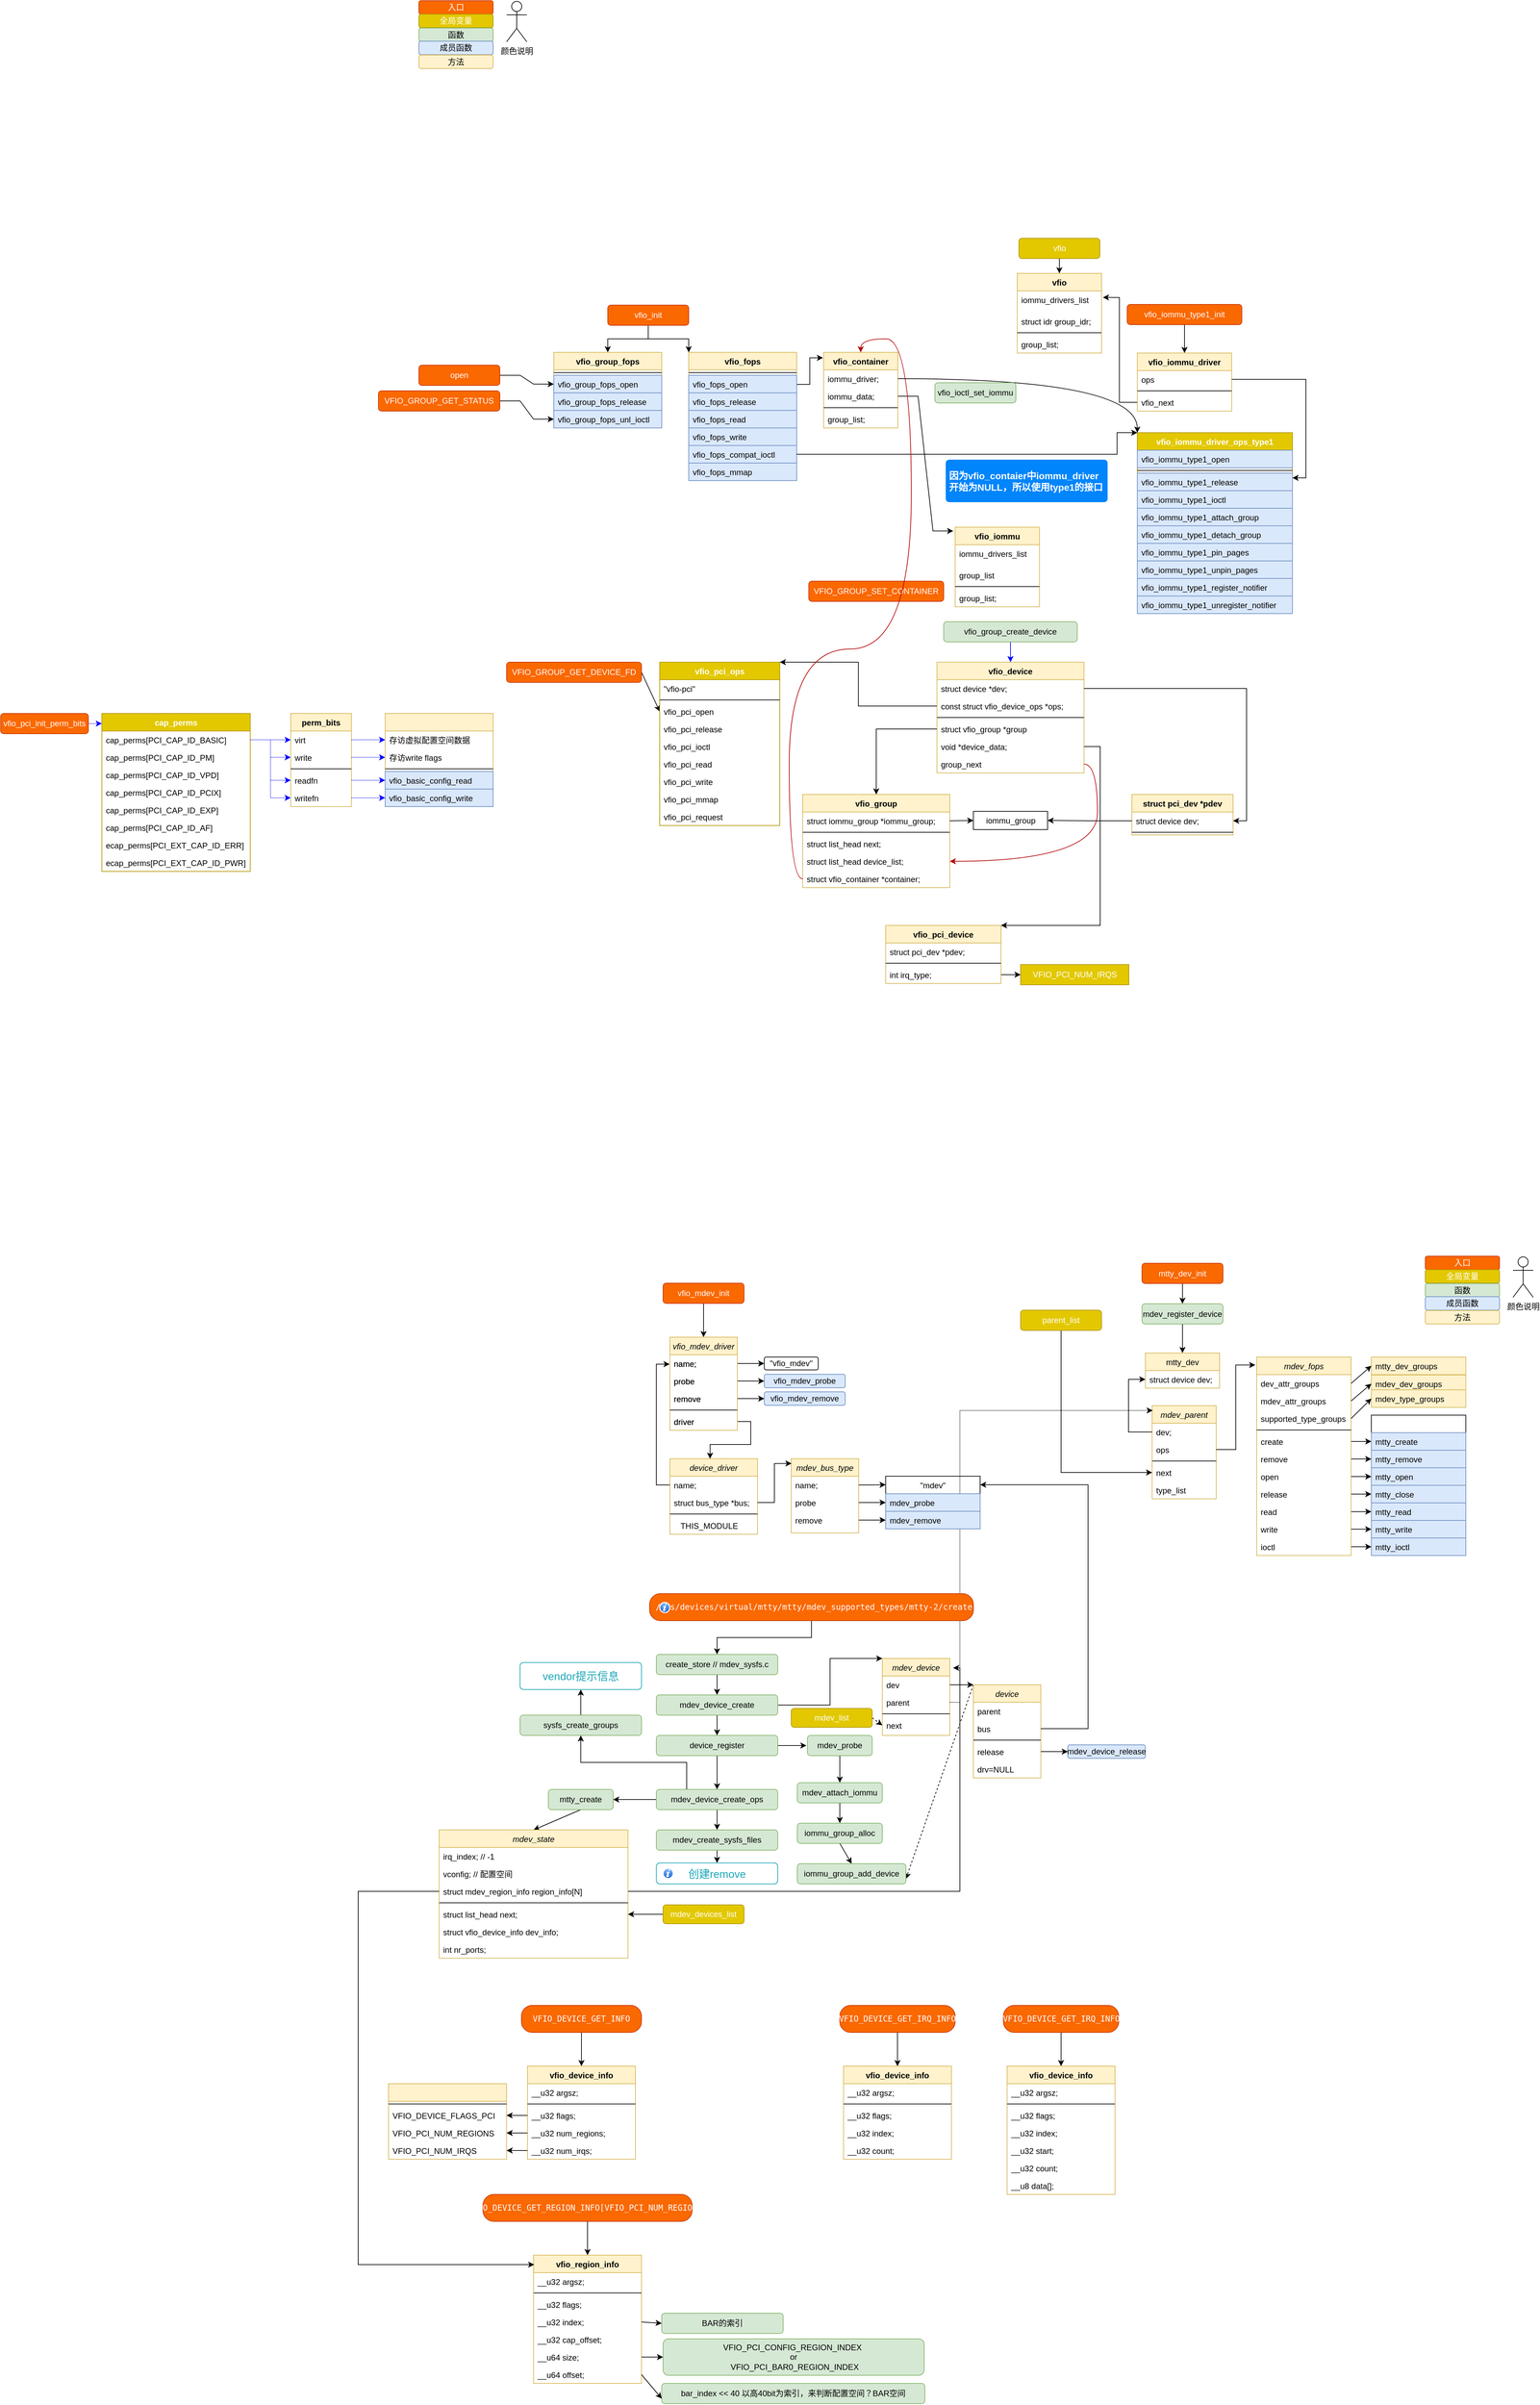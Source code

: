 <mxfile version="14.1.1" type="device"><diagram id="C5RBs43oDa-KdzZeNtuy" name="Page-1"><mxGraphModel dx="3076" dy="3086" grid="1" gridSize="10" guides="1" tooltips="1" connect="1" arrows="1" fold="1" page="1" pageScale="1" pageWidth="827" pageHeight="1169" math="0" shadow="0"><root><mxCell id="WIyWlLk6GJQsqaUBKTNV-0"/><mxCell id="WIyWlLk6GJQsqaUBKTNV-1" parent="WIyWlLk6GJQsqaUBKTNV-0"/><mxCell id="pNydZPaDAlcF_Ltpl-nx-50" style="edgeStyle=orthogonalEdgeStyle;rounded=0;orthogonalLoop=1;jettySize=auto;html=1;exitX=0.5;exitY=1;exitDx=0;exitDy=0;entryX=0.5;entryY=0;entryDx=0;entryDy=0;" parent="WIyWlLk6GJQsqaUBKTNV-1" source="pNydZPaDAlcF_Ltpl-nx-0" target="pNydZPaDAlcF_Ltpl-nx-24" edge="1"><mxGeometry relative="1" as="geometry"/></mxCell><mxCell id="pNydZPaDAlcF_Ltpl-nx-0" value="vfio_mdev_init" style="rounded=1;whiteSpace=wrap;html=1;fillColor=#fa6800;strokeColor=#C73500;fontColor=#ffffff;" parent="WIyWlLk6GJQsqaUBKTNV-1" vertex="1"><mxGeometry x="-518" y="140" width="120" height="30" as="geometry"/></mxCell><mxCell id="pNydZPaDAlcF_Ltpl-nx-1" value="mdev_driver" style="swimlane;fontStyle=2;align=center;verticalAlign=top;childLayout=stackLayout;horizontal=1;startSize=26;horizontalStack=0;resizeParent=1;resizeLast=0;collapsible=1;marginBottom=0;rounded=0;shadow=0;strokeWidth=1;fillColor=#fff2cc;strokeColor=#d6b656;" parent="WIyWlLk6GJQsqaUBKTNV-1" vertex="1"><mxGeometry x="-508" y="220" width="100" height="138" as="geometry"><mxRectangle x="230" y="140" width="160" height="26" as="alternateBounds"/></mxGeometry></mxCell><mxCell id="pNydZPaDAlcF_Ltpl-nx-2" value="name;" style="text;align=left;verticalAlign=top;spacingLeft=4;spacingRight=4;overflow=hidden;rotatable=0;points=[[0,0.5],[1,0.5]];portConstraint=eastwest;" parent="pNydZPaDAlcF_Ltpl-nx-1" vertex="1"><mxGeometry y="26" width="100" height="26" as="geometry"/></mxCell><mxCell id="pNydZPaDAlcF_Ltpl-nx-3" value="probe" style="text;align=left;verticalAlign=top;spacingLeft=4;spacingRight=4;overflow=hidden;rotatable=0;points=[[0,0.5],[1,0.5]];portConstraint=eastwest;rounded=0;shadow=0;html=0;" parent="pNydZPaDAlcF_Ltpl-nx-1" vertex="1"><mxGeometry y="52" width="100" height="26" as="geometry"/></mxCell><mxCell id="pNydZPaDAlcF_Ltpl-nx-4" value="remove" style="text;align=left;verticalAlign=top;spacingLeft=4;spacingRight=4;overflow=hidden;rotatable=0;points=[[0,0.5],[1,0.5]];portConstraint=eastwest;rounded=0;shadow=0;html=0;" parent="pNydZPaDAlcF_Ltpl-nx-1" vertex="1"><mxGeometry y="78" width="100" height="26" as="geometry"/></mxCell><mxCell id="pNydZPaDAlcF_Ltpl-nx-5" value="" style="line;html=1;strokeWidth=1;align=left;verticalAlign=middle;spacingTop=-1;spacingLeft=3;spacingRight=3;rotatable=0;labelPosition=right;points=[];portConstraint=eastwest;" parent="pNydZPaDAlcF_Ltpl-nx-1" vertex="1"><mxGeometry y="104" width="100" height="8" as="geometry"/></mxCell><mxCell id="pNydZPaDAlcF_Ltpl-nx-6" value="driver" style="text;align=left;verticalAlign=top;spacingLeft=4;spacingRight=4;overflow=hidden;rotatable=0;points=[[0,0.5],[1,0.5]];portConstraint=eastwest;" parent="pNydZPaDAlcF_Ltpl-nx-1" vertex="1"><mxGeometry y="112" width="100" height="26" as="geometry"/></mxCell><mxCell id="pNydZPaDAlcF_Ltpl-nx-7" value="device_driver" style="swimlane;fontStyle=2;align=center;verticalAlign=top;childLayout=stackLayout;horizontal=1;startSize=26;horizontalStack=0;resizeParent=1;resizeLast=0;collapsible=1;marginBottom=0;rounded=0;shadow=0;strokeWidth=1;fillColor=#fff2cc;strokeColor=#d6b656;" parent="WIyWlLk6GJQsqaUBKTNV-1" vertex="1"><mxGeometry x="-508" y="400" width="130" height="112" as="geometry"><mxRectangle x="230" y="140" width="160" height="26" as="alternateBounds"/></mxGeometry></mxCell><mxCell id="pNydZPaDAlcF_Ltpl-nx-8" value="name;" style="text;align=left;verticalAlign=top;spacingLeft=4;spacingRight=4;overflow=hidden;rotatable=0;points=[[0,0.5],[1,0.5]];portConstraint=eastwest;" parent="pNydZPaDAlcF_Ltpl-nx-7" vertex="1"><mxGeometry y="26" width="130" height="26" as="geometry"/></mxCell><mxCell id="pNydZPaDAlcF_Ltpl-nx-9" value="struct bus_type&#9;&#9;*bus;" style="text;align=left;verticalAlign=top;spacingLeft=4;spacingRight=4;overflow=hidden;rotatable=0;points=[[0,0.5],[1,0.5]];portConstraint=eastwest;rounded=0;shadow=0;html=0;" parent="pNydZPaDAlcF_Ltpl-nx-7" vertex="1"><mxGeometry y="52" width="130" height="26" as="geometry"/></mxCell><mxCell id="pNydZPaDAlcF_Ltpl-nx-11" value="" style="line;html=1;strokeWidth=1;align=left;verticalAlign=middle;spacingTop=-1;spacingLeft=3;spacingRight=3;rotatable=0;labelPosition=right;points=[];portConstraint=eastwest;" parent="pNydZPaDAlcF_Ltpl-nx-7" vertex="1"><mxGeometry y="78" width="130" height="8" as="geometry"/></mxCell><mxCell id="pNydZPaDAlcF_Ltpl-nx-13" value="vfio_mdev_probe" style="rounded=1;whiteSpace=wrap;html=1;fillColor=#dae8fc;strokeColor=#6c8ebf;" parent="WIyWlLk6GJQsqaUBKTNV-1" vertex="1"><mxGeometry x="-368" y="275" width="120" height="20" as="geometry"/></mxCell><mxCell id="pNydZPaDAlcF_Ltpl-nx-14" value="vfio_mdev_remove" style="rounded=1;whiteSpace=wrap;html=1;fillColor=#dae8fc;strokeColor=#6c8ebf;" parent="WIyWlLk6GJQsqaUBKTNV-1" vertex="1"><mxGeometry x="-368" y="301" width="120" height="20" as="geometry"/></mxCell><mxCell id="pNydZPaDAlcF_Ltpl-nx-15" style="rounded=0;orthogonalLoop=1;jettySize=auto;html=1;exitX=1;exitY=0.5;exitDx=0;exitDy=0;entryX=0;entryY=0.5;entryDx=0;entryDy=0;" parent="WIyWlLk6GJQsqaUBKTNV-1" source="pNydZPaDAlcF_Ltpl-nx-4" target="pNydZPaDAlcF_Ltpl-nx-14" edge="1"><mxGeometry relative="1" as="geometry"/></mxCell><mxCell id="pNydZPaDAlcF_Ltpl-nx-16" style="edgeStyle=none;rounded=0;orthogonalLoop=1;jettySize=auto;html=1;exitX=1;exitY=0.5;exitDx=0;exitDy=0;" parent="WIyWlLk6GJQsqaUBKTNV-1" source="pNydZPaDAlcF_Ltpl-nx-3" target="pNydZPaDAlcF_Ltpl-nx-13" edge="1"><mxGeometry relative="1" as="geometry"/></mxCell><mxCell id="pNydZPaDAlcF_Ltpl-nx-17" style="edgeStyle=orthogonalEdgeStyle;rounded=0;orthogonalLoop=1;jettySize=auto;html=1;exitX=0;exitY=0.5;exitDx=0;exitDy=0;" parent="WIyWlLk6GJQsqaUBKTNV-1" source="pNydZPaDAlcF_Ltpl-nx-8" edge="1"><mxGeometry relative="1" as="geometry"><mxPoint x="-508.31" y="260" as="targetPoint"/><Array as="points"><mxPoint x="-528" y="439"/><mxPoint x="-528" y="260"/></Array></mxGeometry></mxCell><mxCell id="pNydZPaDAlcF_Ltpl-nx-18" value="&lt;span style=&quot;text-align: left&quot;&gt;&quot;vfio_mdev&quot;&lt;/span&gt;" style="rounded=1;whiteSpace=wrap;html=1;" parent="WIyWlLk6GJQsqaUBKTNV-1" vertex="1"><mxGeometry x="-368" y="249.5" width="80" height="19" as="geometry"/></mxCell><mxCell id="pNydZPaDAlcF_Ltpl-nx-19" style="edgeStyle=orthogonalEdgeStyle;rounded=0;orthogonalLoop=1;jettySize=auto;html=1;exitX=1;exitY=0.5;exitDx=0;exitDy=0;entryX=0;entryY=0.5;entryDx=0;entryDy=0;" parent="WIyWlLk6GJQsqaUBKTNV-1" source="pNydZPaDAlcF_Ltpl-nx-2" target="pNydZPaDAlcF_Ltpl-nx-18" edge="1"><mxGeometry relative="1" as="geometry"/></mxCell><mxCell id="pNydZPaDAlcF_Ltpl-nx-22" style="edgeStyle=orthogonalEdgeStyle;rounded=0;orthogonalLoop=1;jettySize=auto;html=1;exitX=1;exitY=0.5;exitDx=0;exitDy=0;entryX=0.459;entryY=0.001;entryDx=0;entryDy=0;entryPerimeter=0;" parent="WIyWlLk6GJQsqaUBKTNV-1" source="pNydZPaDAlcF_Ltpl-nx-6" target="pNydZPaDAlcF_Ltpl-nx-7" edge="1"><mxGeometry relative="1" as="geometry"/></mxCell><mxCell id="pNydZPaDAlcF_Ltpl-nx-52" style="edgeStyle=orthogonalEdgeStyle;rounded=0;orthogonalLoop=1;jettySize=auto;html=1;exitX=0.5;exitY=1;exitDx=0;exitDy=0;entryX=0.5;entryY=0;entryDx=0;entryDy=0;" parent="WIyWlLk6GJQsqaUBKTNV-1" source="pNydZPaDAlcF_Ltpl-nx-23" target="pNydZPaDAlcF_Ltpl-nx-51" edge="1"><mxGeometry relative="1" as="geometry"/></mxCell><mxCell id="pNydZPaDAlcF_Ltpl-nx-23" value="mtty_dev_init" style="rounded=1;whiteSpace=wrap;html=1;fillColor=#fa6800;strokeColor=#C73500;fontColor=#ffffff;" parent="WIyWlLk6GJQsqaUBKTNV-1" vertex="1"><mxGeometry x="192" y="110.5" width="120" height="30" as="geometry"/></mxCell><mxCell id="pNydZPaDAlcF_Ltpl-nx-24" value="vfio_mdev_driver" style="swimlane;fontStyle=2;align=center;verticalAlign=top;childLayout=stackLayout;horizontal=1;startSize=26;horizontalStack=0;resizeParent=1;resizeLast=0;collapsible=1;marginBottom=0;rounded=0;shadow=0;strokeWidth=1;fillColor=#fff2cc;strokeColor=#d6b656;" parent="WIyWlLk6GJQsqaUBKTNV-1" vertex="1"><mxGeometry x="-508" y="220" width="100" height="138" as="geometry"><mxRectangle x="230" y="140" width="160" height="26" as="alternateBounds"/></mxGeometry></mxCell><mxCell id="pNydZPaDAlcF_Ltpl-nx-25" value="name;" style="text;align=left;verticalAlign=top;spacingLeft=4;spacingRight=4;overflow=hidden;rotatable=0;points=[[0,0.5],[1,0.5]];portConstraint=eastwest;" parent="pNydZPaDAlcF_Ltpl-nx-24" vertex="1"><mxGeometry y="26" width="100" height="26" as="geometry"/></mxCell><mxCell id="pNydZPaDAlcF_Ltpl-nx-26" value="probe" style="text;align=left;verticalAlign=top;spacingLeft=4;spacingRight=4;overflow=hidden;rotatable=0;points=[[0,0.5],[1,0.5]];portConstraint=eastwest;rounded=0;shadow=0;html=0;" parent="pNydZPaDAlcF_Ltpl-nx-24" vertex="1"><mxGeometry y="52" width="100" height="26" as="geometry"/></mxCell><mxCell id="pNydZPaDAlcF_Ltpl-nx-27" value="remove" style="text;align=left;verticalAlign=top;spacingLeft=4;spacingRight=4;overflow=hidden;rotatable=0;points=[[0,0.5],[1,0.5]];portConstraint=eastwest;rounded=0;shadow=0;html=0;" parent="pNydZPaDAlcF_Ltpl-nx-24" vertex="1"><mxGeometry y="78" width="100" height="26" as="geometry"/></mxCell><mxCell id="pNydZPaDAlcF_Ltpl-nx-28" value="" style="line;html=1;strokeWidth=1;align=left;verticalAlign=middle;spacingTop=-1;spacingLeft=3;spacingRight=3;rotatable=0;labelPosition=right;points=[];portConstraint=eastwest;" parent="pNydZPaDAlcF_Ltpl-nx-24" vertex="1"><mxGeometry y="104" width="100" height="8" as="geometry"/></mxCell><mxCell id="pNydZPaDAlcF_Ltpl-nx-29" value="driver" style="text;align=left;verticalAlign=top;spacingLeft=4;spacingRight=4;overflow=hidden;rotatable=0;points=[[0,0.5],[1,0.5]];portConstraint=eastwest;" parent="pNydZPaDAlcF_Ltpl-nx-24" vertex="1"><mxGeometry y="112" width="100" height="26" as="geometry"/></mxCell><mxCell id="pNydZPaDAlcF_Ltpl-nx-30" value="mdev_bus_type" style="swimlane;fontStyle=2;align=center;verticalAlign=top;childLayout=stackLayout;horizontal=1;startSize=26;horizontalStack=0;resizeParent=1;resizeLast=0;collapsible=1;marginBottom=0;rounded=0;shadow=0;strokeWidth=1;fillColor=#fff2cc;strokeColor=#d6b656;" parent="WIyWlLk6GJQsqaUBKTNV-1" vertex="1"><mxGeometry x="-328" y="400" width="100" height="110" as="geometry"><mxRectangle x="230" y="140" width="160" height="26" as="alternateBounds"/></mxGeometry></mxCell><mxCell id="pNydZPaDAlcF_Ltpl-nx-31" value="name;" style="text;align=left;verticalAlign=top;spacingLeft=4;spacingRight=4;overflow=hidden;rotatable=0;points=[[0,0.5],[1,0.5]];portConstraint=eastwest;" parent="pNydZPaDAlcF_Ltpl-nx-30" vertex="1"><mxGeometry y="26" width="100" height="26" as="geometry"/></mxCell><mxCell id="pNydZPaDAlcF_Ltpl-nx-32" value="probe" style="text;align=left;verticalAlign=top;spacingLeft=4;spacingRight=4;overflow=hidden;rotatable=0;points=[[0,0.5],[1,0.5]];portConstraint=eastwest;rounded=0;shadow=0;html=0;" parent="pNydZPaDAlcF_Ltpl-nx-30" vertex="1"><mxGeometry y="52" width="100" height="26" as="geometry"/></mxCell><mxCell id="pNydZPaDAlcF_Ltpl-nx-33" value="remove" style="text;align=left;verticalAlign=top;spacingLeft=4;spacingRight=4;overflow=hidden;rotatable=0;points=[[0,0.5],[1,0.5]];portConstraint=eastwest;rounded=0;shadow=0;html=0;" parent="pNydZPaDAlcF_Ltpl-nx-30" vertex="1"><mxGeometry y="78" width="100" height="26" as="geometry"/></mxCell><mxCell id="pNydZPaDAlcF_Ltpl-nx-49" style="edgeStyle=orthogonalEdgeStyle;rounded=0;orthogonalLoop=1;jettySize=auto;html=1;exitX=1;exitY=0.5;exitDx=0;exitDy=0;entryX=0.004;entryY=0.065;entryDx=0;entryDy=0;entryPerimeter=0;" parent="WIyWlLk6GJQsqaUBKTNV-1" source="pNydZPaDAlcF_Ltpl-nx-9" target="pNydZPaDAlcF_Ltpl-nx-30" edge="1"><mxGeometry relative="1" as="geometry"/></mxCell><mxCell id="pNydZPaDAlcF_Ltpl-nx-163" style="edgeStyle=elbowEdgeStyle;rounded=0;orthogonalLoop=1;jettySize=auto;html=1;exitX=0.5;exitY=1;exitDx=0;exitDy=0;entryX=0.5;entryY=0;entryDx=0;entryDy=0;" parent="WIyWlLk6GJQsqaUBKTNV-1" source="pNydZPaDAlcF_Ltpl-nx-51" target="pNydZPaDAlcF_Ltpl-nx-91" edge="1"><mxGeometry relative="1" as="geometry"/></mxCell><mxCell id="pNydZPaDAlcF_Ltpl-nx-51" value="mdev_register_device" style="rounded=1;whiteSpace=wrap;html=1;fillColor=#d5e8d4;strokeColor=#82b366;" parent="WIyWlLk6GJQsqaUBKTNV-1" vertex="1"><mxGeometry x="192" y="170.5" width="120" height="30" as="geometry"/></mxCell><mxCell id="pNydZPaDAlcF_Ltpl-nx-53" value="mdev_fops" style="swimlane;fontStyle=2;align=center;verticalAlign=top;childLayout=stackLayout;horizontal=1;startSize=26;horizontalStack=0;resizeParent=1;resizeLast=0;collapsible=1;marginBottom=0;rounded=0;shadow=0;strokeWidth=1;fillColor=#fff2cc;strokeColor=#d6b656;" parent="WIyWlLk6GJQsqaUBKTNV-1" vertex="1"><mxGeometry x="362" y="249.5" width="140" height="294" as="geometry"><mxRectangle x="230" y="140" width="160" height="26" as="alternateBounds"/></mxGeometry></mxCell><mxCell id="pNydZPaDAlcF_Ltpl-nx-54" value="dev_attr_groups" style="text;align=left;verticalAlign=top;spacingLeft=4;spacingRight=4;overflow=hidden;rotatable=0;points=[[0,0.5],[1,0.5]];portConstraint=eastwest;" parent="pNydZPaDAlcF_Ltpl-nx-53" vertex="1"><mxGeometry y="26" width="140" height="26" as="geometry"/></mxCell><mxCell id="pNydZPaDAlcF_Ltpl-nx-55" value="mdev_attr_groups" style="text;align=left;verticalAlign=top;spacingLeft=4;spacingRight=4;overflow=hidden;rotatable=0;points=[[0,0.5],[1,0.5]];portConstraint=eastwest;rounded=0;shadow=0;html=0;" parent="pNydZPaDAlcF_Ltpl-nx-53" vertex="1"><mxGeometry y="52" width="140" height="26" as="geometry"/></mxCell><mxCell id="pNydZPaDAlcF_Ltpl-nx-56" value="supported_type_groups" style="text;align=left;verticalAlign=top;spacingLeft=4;spacingRight=4;overflow=hidden;rotatable=0;points=[[0,0.5],[1,0.5]];portConstraint=eastwest;rounded=0;shadow=0;html=0;" parent="pNydZPaDAlcF_Ltpl-nx-53" vertex="1"><mxGeometry y="78" width="140" height="26" as="geometry"/></mxCell><mxCell id="pNydZPaDAlcF_Ltpl-nx-57" value="" style="line;html=1;strokeWidth=1;align=left;verticalAlign=middle;spacingTop=-1;spacingLeft=3;spacingRight=3;rotatable=0;labelPosition=right;points=[];portConstraint=eastwest;" parent="pNydZPaDAlcF_Ltpl-nx-53" vertex="1"><mxGeometry y="104" width="140" height="8" as="geometry"/></mxCell><mxCell id="pNydZPaDAlcF_Ltpl-nx-58" value="create" style="text;align=left;verticalAlign=top;spacingLeft=4;spacingRight=4;overflow=hidden;rotatable=0;points=[[0,0.5],[1,0.5]];portConstraint=eastwest;" parent="pNydZPaDAlcF_Ltpl-nx-53" vertex="1"><mxGeometry y="112" width="140" height="26" as="geometry"/></mxCell><mxCell id="pNydZPaDAlcF_Ltpl-nx-59" value="remove" style="text;align=left;verticalAlign=top;spacingLeft=4;spacingRight=4;overflow=hidden;rotatable=0;points=[[0,0.5],[1,0.5]];portConstraint=eastwest;" parent="pNydZPaDAlcF_Ltpl-nx-53" vertex="1"><mxGeometry y="138" width="140" height="26" as="geometry"/></mxCell><mxCell id="pNydZPaDAlcF_Ltpl-nx-60" value="open" style="text;align=left;verticalAlign=top;spacingLeft=4;spacingRight=4;overflow=hidden;rotatable=0;points=[[0,0.5],[1,0.5]];portConstraint=eastwest;" parent="pNydZPaDAlcF_Ltpl-nx-53" vertex="1"><mxGeometry y="164" width="140" height="26" as="geometry"/></mxCell><mxCell id="pNydZPaDAlcF_Ltpl-nx-61" value="release" style="text;align=left;verticalAlign=top;spacingLeft=4;spacingRight=4;overflow=hidden;rotatable=0;points=[[0,0.5],[1,0.5]];portConstraint=eastwest;" parent="pNydZPaDAlcF_Ltpl-nx-53" vertex="1"><mxGeometry y="190" width="140" height="26" as="geometry"/></mxCell><mxCell id="pNydZPaDAlcF_Ltpl-nx-62" value="read" style="text;align=left;verticalAlign=top;spacingLeft=4;spacingRight=4;overflow=hidden;rotatable=0;points=[[0,0.5],[1,0.5]];portConstraint=eastwest;" parent="pNydZPaDAlcF_Ltpl-nx-53" vertex="1"><mxGeometry y="216" width="140" height="26" as="geometry"/></mxCell><mxCell id="pNydZPaDAlcF_Ltpl-nx-63" value="write" style="text;align=left;verticalAlign=top;spacingLeft=4;spacingRight=4;overflow=hidden;rotatable=0;points=[[0,0.5],[1,0.5]];portConstraint=eastwest;" parent="pNydZPaDAlcF_Ltpl-nx-53" vertex="1"><mxGeometry y="242" width="140" height="26" as="geometry"/></mxCell><mxCell id="pNydZPaDAlcF_Ltpl-nx-64" value="ioctl" style="text;align=left;verticalAlign=top;spacingLeft=4;spacingRight=4;overflow=hidden;rotatable=0;points=[[0,0.5],[1,0.5]];portConstraint=eastwest;" parent="pNydZPaDAlcF_Ltpl-nx-53" vertex="1"><mxGeometry y="268" width="140" height="26" as="geometry"/></mxCell><mxCell id="pNydZPaDAlcF_Ltpl-nx-68" value="" style="swimlane;fontStyle=0;childLayout=stackLayout;horizontal=1;startSize=26;fillColor=none;horizontalStack=0;resizeParent=1;resizeParentMax=0;resizeLast=0;collapsible=1;marginBottom=0;" parent="WIyWlLk6GJQsqaUBKTNV-1" vertex="1"><mxGeometry x="532" y="335.5" width="140" height="208" as="geometry"/></mxCell><mxCell id="pNydZPaDAlcF_Ltpl-nx-69" value="mtty_create" style="text;strokeColor=#6c8ebf;fillColor=#dae8fc;align=left;verticalAlign=top;spacingLeft=4;spacingRight=4;overflow=hidden;rotatable=0;points=[[0,0.5],[1,0.5]];portConstraint=eastwest;" parent="pNydZPaDAlcF_Ltpl-nx-68" vertex="1"><mxGeometry y="26" width="140" height="26" as="geometry"/></mxCell><mxCell id="pNydZPaDAlcF_Ltpl-nx-70" value="mtty_remove" style="text;strokeColor=#6c8ebf;fillColor=#dae8fc;align=left;verticalAlign=top;spacingLeft=4;spacingRight=4;overflow=hidden;rotatable=0;points=[[0,0.5],[1,0.5]];portConstraint=eastwest;" parent="pNydZPaDAlcF_Ltpl-nx-68" vertex="1"><mxGeometry y="52" width="140" height="26" as="geometry"/></mxCell><mxCell id="pNydZPaDAlcF_Ltpl-nx-71" value="mtty_open" style="text;strokeColor=#6c8ebf;fillColor=#dae8fc;align=left;verticalAlign=top;spacingLeft=4;spacingRight=4;overflow=hidden;rotatable=0;points=[[0,0.5],[1,0.5]];portConstraint=eastwest;" parent="pNydZPaDAlcF_Ltpl-nx-68" vertex="1"><mxGeometry y="78" width="140" height="26" as="geometry"/></mxCell><mxCell id="pNydZPaDAlcF_Ltpl-nx-72" value="mtty_close" style="text;strokeColor=#6c8ebf;fillColor=#dae8fc;align=left;verticalAlign=top;spacingLeft=4;spacingRight=4;overflow=hidden;rotatable=0;points=[[0,0.5],[1,0.5]];portConstraint=eastwest;" parent="pNydZPaDAlcF_Ltpl-nx-68" vertex="1"><mxGeometry y="104" width="140" height="26" as="geometry"/></mxCell><mxCell id="pNydZPaDAlcF_Ltpl-nx-73" value="mtty_read" style="text;strokeColor=#6c8ebf;fillColor=#dae8fc;align=left;verticalAlign=top;spacingLeft=4;spacingRight=4;overflow=hidden;rotatable=0;points=[[0,0.5],[1,0.5]];portConstraint=eastwest;" parent="pNydZPaDAlcF_Ltpl-nx-68" vertex="1"><mxGeometry y="130" width="140" height="26" as="geometry"/></mxCell><mxCell id="pNydZPaDAlcF_Ltpl-nx-74" value="mtty_write" style="text;strokeColor=#6c8ebf;fillColor=#dae8fc;align=left;verticalAlign=top;spacingLeft=4;spacingRight=4;overflow=hidden;rotatable=0;points=[[0,0.5],[1,0.5]];portConstraint=eastwest;" parent="pNydZPaDAlcF_Ltpl-nx-68" vertex="1"><mxGeometry y="156" width="140" height="26" as="geometry"/></mxCell><mxCell id="pNydZPaDAlcF_Ltpl-nx-75" value="mtty_ioctl" style="text;strokeColor=#6c8ebf;fillColor=#dae8fc;align=left;verticalAlign=top;spacingLeft=4;spacingRight=4;overflow=hidden;rotatable=0;points=[[0,0.5],[1,0.5]];portConstraint=eastwest;" parent="pNydZPaDAlcF_Ltpl-nx-68" vertex="1"><mxGeometry y="182" width="140" height="26" as="geometry"/></mxCell><mxCell id="pNydZPaDAlcF_Ltpl-nx-77" style="edgeStyle=orthogonalEdgeStyle;rounded=0;orthogonalLoop=1;jettySize=auto;html=1;exitX=1;exitY=0.5;exitDx=0;exitDy=0;entryX=0;entryY=0.5;entryDx=0;entryDy=0;" parent="WIyWlLk6GJQsqaUBKTNV-1" source="pNydZPaDAlcF_Ltpl-nx-59" target="pNydZPaDAlcF_Ltpl-nx-70" edge="1"><mxGeometry relative="1" as="geometry"/></mxCell><mxCell id="pNydZPaDAlcF_Ltpl-nx-78" style="edgeStyle=orthogonalEdgeStyle;rounded=0;orthogonalLoop=1;jettySize=auto;html=1;exitX=1;exitY=0.5;exitDx=0;exitDy=0;entryX=0;entryY=0.5;entryDx=0;entryDy=0;" parent="WIyWlLk6GJQsqaUBKTNV-1" source="pNydZPaDAlcF_Ltpl-nx-60" target="pNydZPaDAlcF_Ltpl-nx-71" edge="1"><mxGeometry relative="1" as="geometry"/></mxCell><mxCell id="pNydZPaDAlcF_Ltpl-nx-79" style="edgeStyle=orthogonalEdgeStyle;rounded=0;orthogonalLoop=1;jettySize=auto;html=1;exitX=1;exitY=0.5;exitDx=0;exitDy=0;entryX=0;entryY=0.5;entryDx=0;entryDy=0;" parent="WIyWlLk6GJQsqaUBKTNV-1" source="pNydZPaDAlcF_Ltpl-nx-61" target="pNydZPaDAlcF_Ltpl-nx-72" edge="1"><mxGeometry relative="1" as="geometry"/></mxCell><mxCell id="pNydZPaDAlcF_Ltpl-nx-80" style="edgeStyle=orthogonalEdgeStyle;rounded=0;orthogonalLoop=1;jettySize=auto;html=1;exitX=1;exitY=0.5;exitDx=0;exitDy=0;" parent="WIyWlLk6GJQsqaUBKTNV-1" source="pNydZPaDAlcF_Ltpl-nx-62" target="pNydZPaDAlcF_Ltpl-nx-73" edge="1"><mxGeometry relative="1" as="geometry"/></mxCell><mxCell id="pNydZPaDAlcF_Ltpl-nx-81" style="edgeStyle=orthogonalEdgeStyle;rounded=0;orthogonalLoop=1;jettySize=auto;html=1;exitX=1;exitY=0.5;exitDx=0;exitDy=0;entryX=0;entryY=0.5;entryDx=0;entryDy=0;" parent="WIyWlLk6GJQsqaUBKTNV-1" source="pNydZPaDAlcF_Ltpl-nx-63" target="pNydZPaDAlcF_Ltpl-nx-74" edge="1"><mxGeometry relative="1" as="geometry"/></mxCell><mxCell id="pNydZPaDAlcF_Ltpl-nx-82" style="edgeStyle=orthogonalEdgeStyle;rounded=0;orthogonalLoop=1;jettySize=auto;html=1;exitX=1;exitY=0.5;exitDx=0;exitDy=0;entryX=0;entryY=0.5;entryDx=0;entryDy=0;" parent="WIyWlLk6GJQsqaUBKTNV-1" source="pNydZPaDAlcF_Ltpl-nx-64" target="pNydZPaDAlcF_Ltpl-nx-75" edge="1"><mxGeometry relative="1" as="geometry"/></mxCell><mxCell id="pNydZPaDAlcF_Ltpl-nx-83" style="edgeStyle=none;rounded=0;orthogonalLoop=1;jettySize=auto;html=1;exitX=1;exitY=0.5;exitDx=0;exitDy=0;entryX=0;entryY=0.5;entryDx=0;entryDy=0;" parent="WIyWlLk6GJQsqaUBKTNV-1" source="pNydZPaDAlcF_Ltpl-nx-58" target="pNydZPaDAlcF_Ltpl-nx-69" edge="1"><mxGeometry relative="1" as="geometry"/></mxCell><mxCell id="pNydZPaDAlcF_Ltpl-nx-91" value="mtty_dev" style="swimlane;fontStyle=0;childLayout=stackLayout;horizontal=1;startSize=26;fillColor=#fff2cc;horizontalStack=0;resizeParent=1;resizeParentMax=0;resizeLast=0;collapsible=1;marginBottom=0;strokeColor=#d6b656;" parent="WIyWlLk6GJQsqaUBKTNV-1" vertex="1"><mxGeometry x="197" y="243.5" width="110" height="52" as="geometry"/></mxCell><mxCell id="pNydZPaDAlcF_Ltpl-nx-92" value="struct device&#9;dev;" style="text;strokeColor=none;fillColor=none;align=left;verticalAlign=top;spacingLeft=4;spacingRight=4;overflow=hidden;rotatable=0;points=[[0,0.5],[1,0.5]];portConstraint=eastwest;" parent="pNydZPaDAlcF_Ltpl-nx-91" vertex="1"><mxGeometry y="26" width="110" height="26" as="geometry"/></mxCell><mxCell id="pNydZPaDAlcF_Ltpl-nx-95" value="mdev_parent" style="swimlane;fontStyle=2;align=center;verticalAlign=top;childLayout=stackLayout;horizontal=1;startSize=26;horizontalStack=0;resizeParent=1;resizeLast=0;collapsible=1;marginBottom=0;rounded=0;shadow=0;strokeWidth=1;fillColor=#fff2cc;strokeColor=#d6b656;" parent="WIyWlLk6GJQsqaUBKTNV-1" vertex="1"><mxGeometry x="207" y="321.5" width="95" height="138" as="geometry"><mxRectangle x="230" y="140" width="160" height="26" as="alternateBounds"/></mxGeometry></mxCell><mxCell id="pNydZPaDAlcF_Ltpl-nx-96" value="dev;" style="text;align=left;verticalAlign=top;spacingLeft=4;spacingRight=4;overflow=hidden;rotatable=0;points=[[0,0.5],[1,0.5]];portConstraint=eastwest;" parent="pNydZPaDAlcF_Ltpl-nx-95" vertex="1"><mxGeometry y="26" width="95" height="26" as="geometry"/></mxCell><mxCell id="pNydZPaDAlcF_Ltpl-nx-97" value="ops" style="text;align=left;verticalAlign=top;spacingLeft=4;spacingRight=4;overflow=hidden;rotatable=0;points=[[0,0.5],[1,0.5]];portConstraint=eastwest;rounded=0;shadow=0;html=0;" parent="pNydZPaDAlcF_Ltpl-nx-95" vertex="1"><mxGeometry y="52" width="95" height="26" as="geometry"/></mxCell><mxCell id="pNydZPaDAlcF_Ltpl-nx-99" value="" style="line;html=1;strokeWidth=1;align=left;verticalAlign=middle;spacingTop=-1;spacingLeft=3;spacingRight=3;rotatable=0;labelPosition=right;points=[];portConstraint=eastwest;" parent="pNydZPaDAlcF_Ltpl-nx-95" vertex="1"><mxGeometry y="78" width="95" height="8" as="geometry"/></mxCell><mxCell id="pNydZPaDAlcF_Ltpl-nx-100" value="next" style="text;align=left;verticalAlign=top;spacingLeft=4;spacingRight=4;overflow=hidden;rotatable=0;points=[[0,0.5],[1,0.5]];portConstraint=eastwest;" parent="pNydZPaDAlcF_Ltpl-nx-95" vertex="1"><mxGeometry y="86" width="95" height="26" as="geometry"/></mxCell><mxCell id="pNydZPaDAlcF_Ltpl-nx-107" value="type_list" style="text;align=left;verticalAlign=top;spacingLeft=4;spacingRight=4;overflow=hidden;rotatable=0;points=[[0,0.5],[1,0.5]];portConstraint=eastwest;" parent="pNydZPaDAlcF_Ltpl-nx-95" vertex="1"><mxGeometry y="112" width="95" height="26" as="geometry"/></mxCell><mxCell id="pNydZPaDAlcF_Ltpl-nx-103" style="edgeStyle=elbowEdgeStyle;rounded=0;orthogonalLoop=1;jettySize=auto;html=1;exitX=0;exitY=0.5;exitDx=0;exitDy=0;entryX=0;entryY=0.5;entryDx=0;entryDy=0;" parent="WIyWlLk6GJQsqaUBKTNV-1" source="pNydZPaDAlcF_Ltpl-nx-96" target="pNydZPaDAlcF_Ltpl-nx-92" edge="1"><mxGeometry relative="1" as="geometry"><Array as="points"><mxPoint x="172" y="330.5"/></Array></mxGeometry></mxCell><mxCell id="pNydZPaDAlcF_Ltpl-nx-104" style="edgeStyle=elbowEdgeStyle;rounded=0;orthogonalLoop=1;jettySize=auto;html=1;exitX=1;exitY=0.5;exitDx=0;exitDy=0;entryX=-0.015;entryY=0.04;entryDx=0;entryDy=0;entryPerimeter=0;" parent="WIyWlLk6GJQsqaUBKTNV-1" source="pNydZPaDAlcF_Ltpl-nx-97" target="pNydZPaDAlcF_Ltpl-nx-53" edge="1"><mxGeometry relative="1" as="geometry"/></mxCell><mxCell id="pNydZPaDAlcF_Ltpl-nx-159" style="edgeStyle=elbowEdgeStyle;rounded=0;orthogonalLoop=1;jettySize=auto;html=1;exitX=0.5;exitY=1;exitDx=0;exitDy=0;entryX=0;entryY=0.5;entryDx=0;entryDy=0;" parent="WIyWlLk6GJQsqaUBKTNV-1" source="pNydZPaDAlcF_Ltpl-nx-105" target="pNydZPaDAlcF_Ltpl-nx-100" edge="1"><mxGeometry relative="1" as="geometry"><Array as="points"><mxPoint x="72" y="330"/></Array></mxGeometry></mxCell><mxCell id="pNydZPaDAlcF_Ltpl-nx-105" value="parent_list" style="rounded=1;whiteSpace=wrap;html=1;fillColor=#e3c800;strokeColor=#B09500;fontColor=#ffffff;" parent="WIyWlLk6GJQsqaUBKTNV-1" vertex="1"><mxGeometry x="12" y="180" width="120" height="30" as="geometry"/></mxCell><mxCell id="pNydZPaDAlcF_Ltpl-nx-155" style="edgeStyle=elbowEdgeStyle;rounded=0;orthogonalLoop=1;jettySize=auto;html=1;exitX=0.5;exitY=1;exitDx=0;exitDy=0;" parent="WIyWlLk6GJQsqaUBKTNV-1" source="pNydZPaDAlcF_Ltpl-nx-110" target="pNydZPaDAlcF_Ltpl-nx-113" edge="1"><mxGeometry relative="1" as="geometry"/></mxCell><mxCell id="pNydZPaDAlcF_Ltpl-nx-110" value="create_store // mdev_sysfs.c" style="rounded=1;whiteSpace=wrap;html=1;fillColor=#d5e8d4;strokeColor=#82b366;" parent="WIyWlLk6GJQsqaUBKTNV-1" vertex="1"><mxGeometry x="-528" y="690" width="180" height="30" as="geometry"/></mxCell><mxCell id="pNydZPaDAlcF_Ltpl-nx-156" style="edgeStyle=elbowEdgeStyle;rounded=0;orthogonalLoop=1;jettySize=auto;html=1;exitX=0.5;exitY=1;exitDx=0;exitDy=0;entryX=0.5;entryY=0;entryDx=0;entryDy=0;" parent="WIyWlLk6GJQsqaUBKTNV-1" source="pNydZPaDAlcF_Ltpl-nx-113" target="pNydZPaDAlcF_Ltpl-nx-154" edge="1"><mxGeometry relative="1" as="geometry"/></mxCell><mxCell id="pNydZPaDAlcF_Ltpl-nx-158" style="edgeStyle=elbowEdgeStyle;rounded=0;orthogonalLoop=1;jettySize=auto;html=1;exitX=1;exitY=0.5;exitDx=0;exitDy=0;entryX=0;entryY=0;entryDx=0;entryDy=0;" parent="WIyWlLk6GJQsqaUBKTNV-1" source="pNydZPaDAlcF_Ltpl-nx-113" target="pNydZPaDAlcF_Ltpl-nx-120" edge="1"><mxGeometry relative="1" as="geometry"/></mxCell><mxCell id="pNydZPaDAlcF_Ltpl-nx-113" value="mdev_device_create" style="rounded=1;whiteSpace=wrap;html=1;fillColor=#d5e8d4;strokeColor=#82b366;" parent="WIyWlLk6GJQsqaUBKTNV-1" vertex="1"><mxGeometry x="-528" y="750" width="180" height="30" as="geometry"/></mxCell><mxCell id="pNydZPaDAlcF_Ltpl-nx-120" value="mdev_device" style="swimlane;fontStyle=2;align=center;verticalAlign=top;childLayout=stackLayout;horizontal=1;startSize=26;horizontalStack=0;resizeParent=1;resizeLast=0;collapsible=1;marginBottom=0;rounded=0;shadow=0;strokeWidth=1;fillColor=#fff2cc;strokeColor=#d6b656;" parent="WIyWlLk6GJQsqaUBKTNV-1" vertex="1"><mxGeometry x="-193" y="696" width="100" height="114" as="geometry"><mxRectangle x="230" y="140" width="160" height="26" as="alternateBounds"/></mxGeometry></mxCell><mxCell id="pNydZPaDAlcF_Ltpl-nx-121" value="dev" style="text;align=left;verticalAlign=top;spacingLeft=4;spacingRight=4;overflow=hidden;rotatable=0;points=[[0,0.5],[1,0.5]];portConstraint=eastwest;" parent="pNydZPaDAlcF_Ltpl-nx-120" vertex="1"><mxGeometry y="26" width="100" height="26" as="geometry"/></mxCell><mxCell id="pNydZPaDAlcF_Ltpl-nx-122" value="parent" style="text;align=left;verticalAlign=top;spacingLeft=4;spacingRight=4;overflow=hidden;rotatable=0;points=[[0,0.5],[1,0.5]];portConstraint=eastwest;rounded=0;shadow=0;html=0;" parent="pNydZPaDAlcF_Ltpl-nx-120" vertex="1"><mxGeometry y="52" width="100" height="26" as="geometry"/></mxCell><mxCell id="pNydZPaDAlcF_Ltpl-nx-124" value="" style="line;html=1;strokeWidth=1;align=left;verticalAlign=middle;spacingTop=-1;spacingLeft=3;spacingRight=3;rotatable=0;labelPosition=right;points=[];portConstraint=eastwest;" parent="pNydZPaDAlcF_Ltpl-nx-120" vertex="1"><mxGeometry y="78" width="100" height="8" as="geometry"/></mxCell><mxCell id="pNydZPaDAlcF_Ltpl-nx-152" value="next" style="text;align=left;verticalAlign=top;spacingLeft=4;spacingRight=4;overflow=hidden;rotatable=0;points=[[0,0.5],[1,0.5]];portConstraint=eastwest;rounded=0;shadow=0;html=0;" parent="pNydZPaDAlcF_Ltpl-nx-120" vertex="1"><mxGeometry y="86" width="100" height="26" as="geometry"/></mxCell><mxCell id="pNydZPaDAlcF_Ltpl-nx-126" style="edgeStyle=elbowEdgeStyle;rounded=0;orthogonalLoop=1;jettySize=auto;html=1;exitX=1;exitY=0.5;exitDx=0;exitDy=0;entryX=0.009;entryY=0.052;entryDx=0;entryDy=0;entryPerimeter=0;dashed=1;dashPattern=1 1;" parent="WIyWlLk6GJQsqaUBKTNV-1" source="pNydZPaDAlcF_Ltpl-nx-122" target="pNydZPaDAlcF_Ltpl-nx-95" edge="1"><mxGeometry relative="1" as="geometry"><Array as="points"><mxPoint x="-78" y="730"/></Array></mxGeometry></mxCell><mxCell id="pNydZPaDAlcF_Ltpl-nx-183" style="edgeStyle=none;rounded=0;orthogonalLoop=1;jettySize=auto;html=1;exitX=0;exitY=0;exitDx=0;exitDy=0;entryX=1;entryY=0.75;entryDx=0;entryDy=0;dashed=1;" parent="WIyWlLk6GJQsqaUBKTNV-1" source="pNydZPaDAlcF_Ltpl-nx-127" target="pNydZPaDAlcF_Ltpl-nx-180" edge="1"><mxGeometry relative="1" as="geometry"/></mxCell><mxCell id="pNydZPaDAlcF_Ltpl-nx-127" value="device" style="swimlane;fontStyle=2;align=center;verticalAlign=top;childLayout=stackLayout;horizontal=1;startSize=26;horizontalStack=0;resizeParent=1;resizeLast=0;collapsible=1;marginBottom=0;rounded=0;shadow=0;strokeWidth=1;fillColor=#fff2cc;strokeColor=#d6b656;" parent="WIyWlLk6GJQsqaUBKTNV-1" vertex="1"><mxGeometry x="-58" y="735" width="100" height="138" as="geometry"><mxRectangle x="230" y="140" width="160" height="26" as="alternateBounds"/></mxGeometry></mxCell><mxCell id="pNydZPaDAlcF_Ltpl-nx-128" value="parent" style="text;align=left;verticalAlign=top;spacingLeft=4;spacingRight=4;overflow=hidden;rotatable=0;points=[[0,0.5],[1,0.5]];portConstraint=eastwest;" parent="pNydZPaDAlcF_Ltpl-nx-127" vertex="1"><mxGeometry y="26" width="100" height="26" as="geometry"/></mxCell><mxCell id="pNydZPaDAlcF_Ltpl-nx-129" value="bus" style="text;align=left;verticalAlign=top;spacingLeft=4;spacingRight=4;overflow=hidden;rotatable=0;points=[[0,0.5],[1,0.5]];portConstraint=eastwest;rounded=0;shadow=0;html=0;" parent="pNydZPaDAlcF_Ltpl-nx-127" vertex="1"><mxGeometry y="52" width="100" height="26" as="geometry"/></mxCell><mxCell id="pNydZPaDAlcF_Ltpl-nx-130" value="" style="line;html=1;strokeWidth=1;align=left;verticalAlign=middle;spacingTop=-1;spacingLeft=3;spacingRight=3;rotatable=0;labelPosition=right;points=[];portConstraint=eastwest;" parent="pNydZPaDAlcF_Ltpl-nx-127" vertex="1"><mxGeometry y="78" width="100" height="8" as="geometry"/></mxCell><mxCell id="pNydZPaDAlcF_Ltpl-nx-150" value="release" style="text;align=left;verticalAlign=top;spacingLeft=4;spacingRight=4;overflow=hidden;rotatable=0;points=[[0,0.5],[1,0.5]];portConstraint=eastwest;rounded=0;shadow=0;html=0;" parent="pNydZPaDAlcF_Ltpl-nx-127" vertex="1"><mxGeometry y="86" width="100" height="26" as="geometry"/></mxCell><mxCell id="pNydZPaDAlcF_Ltpl-nx-193" value="drv=NULL" style="text;align=left;verticalAlign=top;spacingLeft=4;spacingRight=4;overflow=hidden;rotatable=0;points=[[0,0.5],[1,0.5]];portConstraint=eastwest;rounded=0;shadow=0;html=0;" parent="pNydZPaDAlcF_Ltpl-nx-127" vertex="1"><mxGeometry y="112" width="100" height="26" as="geometry"/></mxCell><mxCell id="pNydZPaDAlcF_Ltpl-nx-134" style="edgeStyle=elbowEdgeStyle;rounded=0;orthogonalLoop=1;jettySize=auto;html=1;exitX=1;exitY=0.5;exitDx=0;exitDy=0;entryX=0;entryY=0;entryDx=0;entryDy=0;" parent="WIyWlLk6GJQsqaUBKTNV-1" source="pNydZPaDAlcF_Ltpl-nx-121" target="pNydZPaDAlcF_Ltpl-nx-127" edge="1"><mxGeometry relative="1" as="geometry"/></mxCell><mxCell id="pNydZPaDAlcF_Ltpl-nx-135" value="&quot;mdev&quot;" style="swimlane;fontStyle=0;childLayout=stackLayout;horizontal=1;startSize=26;fillColor=none;horizontalStack=0;resizeParent=1;resizeParentMax=0;resizeLast=0;collapsible=1;marginBottom=0;" parent="WIyWlLk6GJQsqaUBKTNV-1" vertex="1"><mxGeometry x="-188" y="426" width="140" height="78" as="geometry"/></mxCell><mxCell id="pNydZPaDAlcF_Ltpl-nx-136" value="mdev_probe" style="text;strokeColor=#6c8ebf;fillColor=#dae8fc;align=left;verticalAlign=top;spacingLeft=4;spacingRight=4;overflow=hidden;rotatable=0;points=[[0,0.5],[1,0.5]];portConstraint=eastwest;" parent="pNydZPaDAlcF_Ltpl-nx-135" vertex="1"><mxGeometry y="26" width="140" height="26" as="geometry"/></mxCell><mxCell id="pNydZPaDAlcF_Ltpl-nx-137" value="mdev_remove" style="text;strokeColor=#6c8ebf;fillColor=#dae8fc;align=left;verticalAlign=top;spacingLeft=4;spacingRight=4;overflow=hidden;rotatable=0;points=[[0,0.5],[1,0.5]];portConstraint=eastwest;" parent="pNydZPaDAlcF_Ltpl-nx-135" vertex="1"><mxGeometry y="52" width="140" height="26" as="geometry"/></mxCell><mxCell id="pNydZPaDAlcF_Ltpl-nx-143" style="edgeStyle=elbowEdgeStyle;rounded=0;orthogonalLoop=1;jettySize=auto;html=1;exitX=1;exitY=0.5;exitDx=0;exitDy=0;entryX=0;entryY=0.5;entryDx=0;entryDy=0;" parent="WIyWlLk6GJQsqaUBKTNV-1" source="pNydZPaDAlcF_Ltpl-nx-33" target="pNydZPaDAlcF_Ltpl-nx-137" edge="1"><mxGeometry relative="1" as="geometry"/></mxCell><mxCell id="pNydZPaDAlcF_Ltpl-nx-144" style="edgeStyle=elbowEdgeStyle;rounded=0;orthogonalLoop=1;jettySize=auto;html=1;exitX=1;exitY=0.5;exitDx=0;exitDy=0;entryX=0;entryY=0.5;entryDx=0;entryDy=0;" parent="WIyWlLk6GJQsqaUBKTNV-1" source="pNydZPaDAlcF_Ltpl-nx-32" target="pNydZPaDAlcF_Ltpl-nx-136" edge="1"><mxGeometry relative="1" as="geometry"/></mxCell><mxCell id="pNydZPaDAlcF_Ltpl-nx-146" style="edgeStyle=elbowEdgeStyle;rounded=0;orthogonalLoop=1;jettySize=auto;html=1;exitX=1;exitY=0.5;exitDx=0;exitDy=0;entryX=0;entryY=0.162;entryDx=0;entryDy=0;entryPerimeter=0;" parent="WIyWlLk6GJQsqaUBKTNV-1" source="pNydZPaDAlcF_Ltpl-nx-31" target="pNydZPaDAlcF_Ltpl-nx-135" edge="1"><mxGeometry relative="1" as="geometry"/></mxCell><mxCell id="pNydZPaDAlcF_Ltpl-nx-147" style="edgeStyle=elbowEdgeStyle;rounded=0;orthogonalLoop=1;jettySize=auto;html=1;exitX=1;exitY=0.5;exitDx=0;exitDy=0;entryX=1;entryY=0.162;entryDx=0;entryDy=0;entryPerimeter=0;" parent="WIyWlLk6GJQsqaUBKTNV-1" source="pNydZPaDAlcF_Ltpl-nx-129" target="pNydZPaDAlcF_Ltpl-nx-135" edge="1"><mxGeometry relative="1" as="geometry"><Array as="points"><mxPoint x="112" y="780"/></Array></mxGeometry></mxCell><mxCell id="pNydZPaDAlcF_Ltpl-nx-148" value="mdev_device_release" style="rounded=1;whiteSpace=wrap;html=1;fillColor=#dae8fc;strokeColor=#6c8ebf;" parent="WIyWlLk6GJQsqaUBKTNV-1" vertex="1"><mxGeometry x="82" y="824" width="115" height="20" as="geometry"/></mxCell><mxCell id="pNydZPaDAlcF_Ltpl-nx-151" style="edgeStyle=elbowEdgeStyle;rounded=0;orthogonalLoop=1;jettySize=auto;html=1;exitX=1;exitY=0.5;exitDx=0;exitDy=0;entryX=0;entryY=0.5;entryDx=0;entryDy=0;" parent="WIyWlLk6GJQsqaUBKTNV-1" source="pNydZPaDAlcF_Ltpl-nx-150" target="pNydZPaDAlcF_Ltpl-nx-148" edge="1"><mxGeometry relative="1" as="geometry"/></mxCell><mxCell id="pNydZPaDAlcF_Ltpl-nx-173" style="edgeStyle=elbowEdgeStyle;rounded=0;orthogonalLoop=1;jettySize=auto;html=1;exitX=1;exitY=0.5;exitDx=0;exitDy=0;" parent="WIyWlLk6GJQsqaUBKTNV-1" source="pNydZPaDAlcF_Ltpl-nx-154" edge="1"><mxGeometry relative="1" as="geometry"><mxPoint x="-305.5" y="825" as="targetPoint"/></mxGeometry></mxCell><mxCell id="pNydZPaDAlcF_Ltpl-nx-238" style="edgeStyle=elbowEdgeStyle;rounded=0;orthogonalLoop=1;jettySize=auto;elbow=vertical;html=1;exitX=0.5;exitY=1;exitDx=0;exitDy=0;entryX=0.5;entryY=0;entryDx=0;entryDy=0;" parent="WIyWlLk6GJQsqaUBKTNV-1" source="pNydZPaDAlcF_Ltpl-nx-154" target="pNydZPaDAlcF_Ltpl-nx-194" edge="1"><mxGeometry relative="1" as="geometry"/></mxCell><mxCell id="pNydZPaDAlcF_Ltpl-nx-154" value="device_register" style="rounded=1;whiteSpace=wrap;html=1;fillColor=#d5e8d4;strokeColor=#82b366;" parent="WIyWlLk6GJQsqaUBKTNV-1" vertex="1"><mxGeometry x="-528" y="810" width="180" height="30" as="geometry"/></mxCell><mxCell id="pNydZPaDAlcF_Ltpl-nx-164" value="入口" style="rounded=1;whiteSpace=wrap;html=1;fillColor=#fa6800;strokeColor=#C73500;fontColor=#ffffff;" parent="WIyWlLk6GJQsqaUBKTNV-1" vertex="1"><mxGeometry x="612" y="100" width="110" height="20" as="geometry"/></mxCell><mxCell id="pNydZPaDAlcF_Ltpl-nx-165" value="全局变量" style="rounded=1;whiteSpace=wrap;html=1;fillColor=#e3c800;strokeColor=#B09500;fontColor=#ffffff;" parent="WIyWlLk6GJQsqaUBKTNV-1" vertex="1"><mxGeometry x="612" y="120" width="110" height="20" as="geometry"/></mxCell><mxCell id="pNydZPaDAlcF_Ltpl-nx-166" value="函数" style="rounded=1;whiteSpace=wrap;html=1;fillColor=#d5e8d4;strokeColor=#82b366;" parent="WIyWlLk6GJQsqaUBKTNV-1" vertex="1"><mxGeometry x="612" y="140.5" width="110" height="20" as="geometry"/></mxCell><mxCell id="pNydZPaDAlcF_Ltpl-nx-167" value="成员函数" style="rounded=1;whiteSpace=wrap;html=1;fillColor=#dae8fc;strokeColor=#6c8ebf;" parent="WIyWlLk6GJQsqaUBKTNV-1" vertex="1"><mxGeometry x="612" y="160" width="110" height="20" as="geometry"/></mxCell><mxCell id="pNydZPaDAlcF_Ltpl-nx-171" value="颜色说明" style="shape=umlActor;verticalLabelPosition=bottom;verticalAlign=top;html=1;" parent="WIyWlLk6GJQsqaUBKTNV-1" vertex="1"><mxGeometry x="742" y="101" width="30" height="60" as="geometry"/></mxCell><mxCell id="pNydZPaDAlcF_Ltpl-nx-181" style="edgeStyle=none;rounded=0;orthogonalLoop=1;jettySize=auto;html=1;exitX=0.5;exitY=1;exitDx=0;exitDy=0;entryX=0.5;entryY=0;entryDx=0;entryDy=0;" parent="WIyWlLk6GJQsqaUBKTNV-1" source="pNydZPaDAlcF_Ltpl-nx-174" target="pNydZPaDAlcF_Ltpl-nx-179" edge="1"><mxGeometry relative="1" as="geometry"/></mxCell><mxCell id="pNydZPaDAlcF_Ltpl-nx-174" value="mdev_attach_iommu" style="rounded=1;whiteSpace=wrap;html=1;fillColor=#d5e8d4;strokeColor=#82b366;" parent="WIyWlLk6GJQsqaUBKTNV-1" vertex="1"><mxGeometry x="-319" y="880" width="126" height="30" as="geometry"/></mxCell><mxCell id="pNydZPaDAlcF_Ltpl-nx-178" style="rounded=0;orthogonalLoop=1;jettySize=auto;html=1;exitX=0.5;exitY=1;exitDx=0;exitDy=0;entryX=0.5;entryY=0;entryDx=0;entryDy=0;" parent="WIyWlLk6GJQsqaUBKTNV-1" source="pNydZPaDAlcF_Ltpl-nx-177" target="pNydZPaDAlcF_Ltpl-nx-174" edge="1"><mxGeometry relative="1" as="geometry"/></mxCell><mxCell id="pNydZPaDAlcF_Ltpl-nx-177" value="&lt;span style=&quot;text-align: left&quot;&gt;mdev_probe&lt;/span&gt;" style="rounded=1;whiteSpace=wrap;html=1;fillColor=#d5e8d4;strokeColor=#82b366;" parent="WIyWlLk6GJQsqaUBKTNV-1" vertex="1"><mxGeometry x="-304" y="810" width="96" height="30" as="geometry"/></mxCell><mxCell id="pNydZPaDAlcF_Ltpl-nx-182" style="edgeStyle=none;rounded=0;orthogonalLoop=1;jettySize=auto;html=1;exitX=0.5;exitY=1;exitDx=0;exitDy=0;entryX=0.5;entryY=0;entryDx=0;entryDy=0;" parent="WIyWlLk6GJQsqaUBKTNV-1" source="pNydZPaDAlcF_Ltpl-nx-179" target="pNydZPaDAlcF_Ltpl-nx-180" edge="1"><mxGeometry relative="1" as="geometry"/></mxCell><mxCell id="pNydZPaDAlcF_Ltpl-nx-179" value="iommu_group_alloc" style="rounded=1;whiteSpace=wrap;html=1;fillColor=#d5e8d4;strokeColor=#82b366;" parent="WIyWlLk6GJQsqaUBKTNV-1" vertex="1"><mxGeometry x="-319" y="940" width="126" height="30" as="geometry"/></mxCell><mxCell id="pNydZPaDAlcF_Ltpl-nx-180" value="iommu_group_add_device" style="rounded=1;whiteSpace=wrap;html=1;fillColor=#d5e8d4;strokeColor=#82b366;" parent="WIyWlLk6GJQsqaUBKTNV-1" vertex="1"><mxGeometry x="-319" y="1000" width="161" height="30" as="geometry"/></mxCell><mxCell id="pNydZPaDAlcF_Ltpl-nx-190" style="edgeStyle=orthogonalEdgeStyle;rounded=0;orthogonalLoop=1;jettySize=auto;html=1;exitX=0.5;exitY=1;exitDx=0;exitDy=0;entryX=0.5;entryY=0;entryDx=0;entryDy=0;" parent="WIyWlLk6GJQsqaUBKTNV-1" source="pNydZPaDAlcF_Ltpl-nx-188" target="pNydZPaDAlcF_Ltpl-nx-110" edge="1"><mxGeometry relative="1" as="geometry"/></mxCell><mxCell id="pNydZPaDAlcF_Ltpl-nx-188" value="&lt;pre style=&quot;box-sizing: border-box ; font-family: , &amp;#34;menlo&amp;#34; , &amp;#34;monaco&amp;#34; , &amp;#34;consolas&amp;#34; , &amp;#34;liberation mono&amp;#34; , &amp;#34;courier new&amp;#34; , &amp;#34;courier&amp;#34; , monospace ; line-height: 1.4 ; margin-top: 0px ; margin-bottom: 0px ; padding: 12px ; overflow: auto ; text-align: left&quot;&gt; /sys/devices/virtual/mtty/mtty/mdev_supported_types/mtty-2/create&lt;/pre&gt;" style="rounded=1;whiteSpace=wrap;html=1;arcSize=40;fontColor=#ffffff;fillColor=#fa6800;strokeColor=#C73500;align=center;" parent="WIyWlLk6GJQsqaUBKTNV-1" vertex="1"><mxGeometry x="-538" y="600" width="480" height="40" as="geometry"/></mxCell><mxCell id="pNydZPaDAlcF_Ltpl-nx-204" style="edgeStyle=none;rounded=0;orthogonalLoop=1;jettySize=auto;html=1;exitX=0;exitY=0.5;exitDx=0;exitDy=0;" parent="WIyWlLk6GJQsqaUBKTNV-1" source="pNydZPaDAlcF_Ltpl-nx-194" target="pNydZPaDAlcF_Ltpl-nx-201" edge="1"><mxGeometry relative="1" as="geometry"/></mxCell><mxCell id="pNydZPaDAlcF_Ltpl-nx-233" style="edgeStyle=elbowEdgeStyle;rounded=0;orthogonalLoop=1;jettySize=auto;elbow=vertical;html=1;exitX=0.5;exitY=1;exitDx=0;exitDy=0;" parent="WIyWlLk6GJQsqaUBKTNV-1" source="pNydZPaDAlcF_Ltpl-nx-194" target="pNydZPaDAlcF_Ltpl-nx-195" edge="1"><mxGeometry relative="1" as="geometry"/></mxCell><mxCell id="pNydZPaDAlcF_Ltpl-nx-242" style="edgeStyle=elbowEdgeStyle;rounded=0;orthogonalLoop=1;jettySize=auto;elbow=vertical;html=1;exitX=0.25;exitY=0;exitDx=0;exitDy=0;entryX=0.5;entryY=1;entryDx=0;entryDy=0;" parent="WIyWlLk6GJQsqaUBKTNV-1" source="pNydZPaDAlcF_Ltpl-nx-194" target="pNydZPaDAlcF_Ltpl-nx-202" edge="1"><mxGeometry relative="1" as="geometry"/></mxCell><mxCell id="pNydZPaDAlcF_Ltpl-nx-194" value="mdev_device_create_ops" style="rounded=1;whiteSpace=wrap;html=1;fillColor=#d5e8d4;strokeColor=#82b366;" parent="WIyWlLk6GJQsqaUBKTNV-1" vertex="1"><mxGeometry x="-528" y="890" width="180" height="30" as="geometry"/></mxCell><mxCell id="pNydZPaDAlcF_Ltpl-nx-235" style="edgeStyle=elbowEdgeStyle;rounded=0;orthogonalLoop=1;jettySize=auto;elbow=vertical;html=1;exitX=0.5;exitY=1;exitDx=0;exitDy=0;" parent="WIyWlLk6GJQsqaUBKTNV-1" source="pNydZPaDAlcF_Ltpl-nx-195" target="pNydZPaDAlcF_Ltpl-nx-234" edge="1"><mxGeometry relative="1" as="geometry"/></mxCell><mxCell id="pNydZPaDAlcF_Ltpl-nx-195" value="mdev_create_sysfs_files" style="rounded=1;whiteSpace=wrap;html=1;fillColor=#d5e8d4;strokeColor=#82b366;" parent="WIyWlLk6GJQsqaUBKTNV-1" vertex="1"><mxGeometry x="-528" y="950" width="180" height="30" as="geometry"/></mxCell><mxCell id="pNydZPaDAlcF_Ltpl-nx-199" style="rounded=0;orthogonalLoop=1;jettySize=auto;html=1;exitX=1;exitY=0.5;exitDx=0;exitDy=0;entryX=0;entryY=0.5;entryDx=0;entryDy=0;dashed=1;" parent="WIyWlLk6GJQsqaUBKTNV-1" source="pNydZPaDAlcF_Ltpl-nx-196" target="pNydZPaDAlcF_Ltpl-nx-152" edge="1"><mxGeometry relative="1" as="geometry"/></mxCell><mxCell id="pNydZPaDAlcF_Ltpl-nx-196" value="mdev_list" style="rounded=1;whiteSpace=wrap;html=1;fillColor=#e3c800;strokeColor=#B09500;fontColor=#ffffff;" parent="WIyWlLk6GJQsqaUBKTNV-1" vertex="1"><mxGeometry x="-328" y="770" width="120" height="28" as="geometry"/></mxCell><mxCell id="pNydZPaDAlcF_Ltpl-nx-214" style="edgeStyle=none;rounded=0;orthogonalLoop=1;jettySize=auto;html=1;exitX=0.5;exitY=1;exitDx=0;exitDy=0;entryX=0.5;entryY=0;entryDx=0;entryDy=0;" parent="WIyWlLk6GJQsqaUBKTNV-1" source="pNydZPaDAlcF_Ltpl-nx-201" target="pNydZPaDAlcF_Ltpl-nx-205" edge="1"><mxGeometry relative="1" as="geometry"/></mxCell><mxCell id="pNydZPaDAlcF_Ltpl-nx-201" value="&lt;span style=&quot;text-align: left&quot;&gt;mtty_create&lt;/span&gt;" style="rounded=1;whiteSpace=wrap;html=1;fillColor=#d5e8d4;strokeColor=#82b366;" parent="WIyWlLk6GJQsqaUBKTNV-1" vertex="1"><mxGeometry x="-688" y="890" width="96" height="30" as="geometry"/></mxCell><mxCell id="pNydZPaDAlcF_Ltpl-nx-232" style="edgeStyle=elbowEdgeStyle;rounded=0;orthogonalLoop=1;jettySize=auto;elbow=vertical;html=1;exitX=0.5;exitY=1;exitDx=0;exitDy=0;" parent="WIyWlLk6GJQsqaUBKTNV-1" source="pNydZPaDAlcF_Ltpl-nx-202" target="pNydZPaDAlcF_Ltpl-nx-229" edge="1"><mxGeometry relative="1" as="geometry"/></mxCell><mxCell id="pNydZPaDAlcF_Ltpl-nx-202" value="sysfs_create_groups" style="rounded=1;whiteSpace=wrap;html=1;fillColor=#d5e8d4;strokeColor=#82b366;" parent="WIyWlLk6GJQsqaUBKTNV-1" vertex="1"><mxGeometry x="-730" y="780" width="180" height="30" as="geometry"/></mxCell><mxCell id="pNydZPaDAlcF_Ltpl-nx-205" value="mdev_state" style="swimlane;fontStyle=2;align=center;verticalAlign=top;childLayout=stackLayout;horizontal=1;startSize=26;horizontalStack=0;resizeParent=1;resizeLast=0;collapsible=1;marginBottom=0;rounded=0;shadow=0;strokeWidth=1;fillColor=#fff2cc;strokeColor=#d6b656;" parent="WIyWlLk6GJQsqaUBKTNV-1" vertex="1"><mxGeometry x="-850" y="950" width="280" height="190" as="geometry"><mxRectangle x="230" y="140" width="160" height="26" as="alternateBounds"/></mxGeometry></mxCell><mxCell id="pNydZPaDAlcF_Ltpl-nx-206" value="irq_index; // -1" style="text;align=left;verticalAlign=top;spacingLeft=4;spacingRight=4;overflow=hidden;rotatable=0;points=[[0,0.5],[1,0.5]];portConstraint=eastwest;" parent="pNydZPaDAlcF_Ltpl-nx-205" vertex="1"><mxGeometry y="26" width="280" height="26" as="geometry"/></mxCell><mxCell id="pNydZPaDAlcF_Ltpl-nx-207" value="vconfig; // 配置空间" style="text;align=left;verticalAlign=top;spacingLeft=4;spacingRight=4;overflow=hidden;rotatable=0;points=[[0,0.5],[1,0.5]];portConstraint=eastwest;rounded=0;shadow=0;html=0;" parent="pNydZPaDAlcF_Ltpl-nx-205" vertex="1"><mxGeometry y="52" width="280" height="26" as="geometry"/></mxCell><mxCell id="pNydZPaDAlcF_Ltpl-nx-210" value="struct mdev_region_info region_info[N]" style="text;align=left;verticalAlign=top;spacingLeft=4;spacingRight=4;overflow=hidden;rotatable=0;points=[[0,0.5],[1,0.5]];portConstraint=eastwest;rounded=0;shadow=0;html=0;" parent="pNydZPaDAlcF_Ltpl-nx-205" vertex="1"><mxGeometry y="78" width="280" height="26" as="geometry"/></mxCell><mxCell id="pNydZPaDAlcF_Ltpl-nx-208" value="" style="line;html=1;strokeWidth=1;align=left;verticalAlign=middle;spacingTop=-1;spacingLeft=3;spacingRight=3;rotatable=0;labelPosition=right;points=[];portConstraint=eastwest;" parent="pNydZPaDAlcF_Ltpl-nx-205" vertex="1"><mxGeometry y="104" width="280" height="8" as="geometry"/></mxCell><mxCell id="pNydZPaDAlcF_Ltpl-nx-209" value="struct list_head next;" style="text;align=left;verticalAlign=top;spacingLeft=4;spacingRight=4;overflow=hidden;rotatable=0;points=[[0,0.5],[1,0.5]];portConstraint=eastwest;rounded=0;shadow=0;html=0;" parent="pNydZPaDAlcF_Ltpl-nx-205" vertex="1"><mxGeometry y="112" width="280" height="26" as="geometry"/></mxCell><mxCell id="opsMwT53qh_fkQ9_JQIH-268" value="struct vfio_device_info dev_info;" style="text;align=left;verticalAlign=top;spacingLeft=4;spacingRight=4;overflow=hidden;rotatable=0;points=[[0,0.5],[1,0.5]];portConstraint=eastwest;rounded=0;shadow=0;html=0;" vertex="1" parent="pNydZPaDAlcF_Ltpl-nx-205"><mxGeometry y="138" width="280" height="26" as="geometry"/></mxCell><mxCell id="opsMwT53qh_fkQ9_JQIH-269" value="int nr_ports;" style="text;align=left;verticalAlign=top;spacingLeft=4;spacingRight=4;overflow=hidden;rotatable=0;points=[[0,0.5],[1,0.5]];portConstraint=eastwest;rounded=0;shadow=0;html=0;" vertex="1" parent="pNydZPaDAlcF_Ltpl-nx-205"><mxGeometry y="164" width="280" height="26" as="geometry"/></mxCell><mxCell id="pNydZPaDAlcF_Ltpl-nx-213" style="edgeStyle=none;rounded=0;orthogonalLoop=1;jettySize=auto;html=1;exitX=0;exitY=0.5;exitDx=0;exitDy=0;" parent="WIyWlLk6GJQsqaUBKTNV-1" source="pNydZPaDAlcF_Ltpl-nx-212" target="pNydZPaDAlcF_Ltpl-nx-209" edge="1"><mxGeometry relative="1" as="geometry"/></mxCell><mxCell id="pNydZPaDAlcF_Ltpl-nx-212" value="mdev_devices_list" style="rounded=1;whiteSpace=wrap;html=1;fillColor=#e3c800;strokeColor=#B09500;fontColor=#ffffff;" parent="WIyWlLk6GJQsqaUBKTNV-1" vertex="1"><mxGeometry x="-518" y="1061" width="120" height="28" as="geometry"/></mxCell><mxCell id="pNydZPaDAlcF_Ltpl-nx-216" style="edgeStyle=elbowEdgeStyle;rounded=0;orthogonalLoop=1;jettySize=auto;html=1;exitX=1;exitY=0.5;exitDx=0;exitDy=0;" parent="WIyWlLk6GJQsqaUBKTNV-1" source="pNydZPaDAlcF_Ltpl-nx-210" edge="1"><mxGeometry relative="1" as="geometry"><mxPoint x="-88" y="710" as="targetPoint"/><Array as="points"><mxPoint x="-78" y="900"/></Array></mxGeometry></mxCell><mxCell id="pNydZPaDAlcF_Ltpl-nx-217" value="mtty_dev_groups" style="text;strokeColor=#d6b656;fillColor=#fff2cc;align=left;verticalAlign=top;spacingLeft=4;spacingRight=4;overflow=hidden;rotatable=0;points=[[0,0.5],[1,0.5]];portConstraint=eastwest;" parent="WIyWlLk6GJQsqaUBKTNV-1" vertex="1"><mxGeometry x="532" y="249.5" width="140" height="26" as="geometry"/></mxCell><mxCell id="pNydZPaDAlcF_Ltpl-nx-218" value="mdev_dev_groups" style="text;strokeColor=#d6b656;fillColor=#fff2cc;align=left;verticalAlign=top;spacingLeft=4;spacingRight=4;overflow=hidden;rotatable=0;points=[[0,0.5],[1,0.5]];portConstraint=eastwest;" parent="WIyWlLk6GJQsqaUBKTNV-1" vertex="1"><mxGeometry x="532" y="276" width="140" height="26" as="geometry"/></mxCell><mxCell id="pNydZPaDAlcF_Ltpl-nx-219" value="mdev_type_groups" style="text;strokeColor=#d6b656;fillColor=#fff2cc;align=left;verticalAlign=top;spacingLeft=4;spacingRight=4;overflow=hidden;rotatable=0;points=[[0,0.5],[1,0.5]];portConstraint=eastwest;" parent="WIyWlLk6GJQsqaUBKTNV-1" vertex="1"><mxGeometry x="532" y="298" width="140" height="26" as="geometry"/></mxCell><mxCell id="pNydZPaDAlcF_Ltpl-nx-220" style="rounded=0;orthogonalLoop=1;jettySize=auto;html=1;exitX=1;exitY=0.5;exitDx=0;exitDy=0;entryX=0;entryY=0.5;entryDx=0;entryDy=0;" parent="WIyWlLk6GJQsqaUBKTNV-1" source="pNydZPaDAlcF_Ltpl-nx-56" target="pNydZPaDAlcF_Ltpl-nx-219" edge="1"><mxGeometry relative="1" as="geometry"/></mxCell><mxCell id="pNydZPaDAlcF_Ltpl-nx-221" style="edgeStyle=none;rounded=0;orthogonalLoop=1;jettySize=auto;html=1;exitX=1;exitY=0.5;exitDx=0;exitDy=0;entryX=0;entryY=0.5;entryDx=0;entryDy=0;" parent="WIyWlLk6GJQsqaUBKTNV-1" source="pNydZPaDAlcF_Ltpl-nx-55" target="pNydZPaDAlcF_Ltpl-nx-218" edge="1"><mxGeometry relative="1" as="geometry"/></mxCell><mxCell id="pNydZPaDAlcF_Ltpl-nx-222" style="edgeStyle=none;rounded=0;orthogonalLoop=1;jettySize=auto;html=1;exitX=1;exitY=0.5;exitDx=0;exitDy=0;entryX=0;entryY=0.5;entryDx=0;entryDy=0;" parent="WIyWlLk6GJQsqaUBKTNV-1" source="pNydZPaDAlcF_Ltpl-nx-54" target="pNydZPaDAlcF_Ltpl-nx-217" edge="1"><mxGeometry relative="1" as="geometry"/></mxCell><mxCell id="pNydZPaDAlcF_Ltpl-nx-224" value="方法" style="rounded=1;whiteSpace=wrap;html=1;fillColor=#fff2cc;strokeColor=#d6b656;" parent="WIyWlLk6GJQsqaUBKTNV-1" vertex="1"><mxGeometry x="612" y="180.5" width="110" height="20" as="geometry"/></mxCell><mxCell id="pNydZPaDAlcF_Ltpl-nx-229" value="vendor提示信息" style="html=1;shadow=0;dashed=0;shape=mxgraph.bootstrap.rrect;rSize=5;strokeColor=#1CA5B8;strokeWidth=1;fillColor=none;fontColor=#1CA5B8;whiteSpace=wrap;align=center;verticalAlign=middle;spacingLeft=0;fontStyle=0;fontSize=16;spacing=5;" parent="WIyWlLk6GJQsqaUBKTNV-1" vertex="1"><mxGeometry x="-730" y="702" width="180" height="40" as="geometry"/></mxCell><mxCell id="pNydZPaDAlcF_Ltpl-nx-230" value="" style="verticalLabelPosition=bottom;verticalAlign=top;html=1;shadow=0;dashed=0;strokeWidth=1;shape=mxgraph.ios.iInfoIcon;fillColor=#8BbEff;fillColor2=#135Ec8;strokeColor=#ffffff;align=center;" parent="WIyWlLk6GJQsqaUBKTNV-1" vertex="1"><mxGeometry x="-518" y="1007" width="15" height="15" as="geometry"/></mxCell><mxCell id="pNydZPaDAlcF_Ltpl-nx-231" value="" style="verticalLabelPosition=bottom;verticalAlign=top;html=1;shadow=0;dashed=0;strokeWidth=1;shape=mxgraph.ios.iInfoIcon;fillColor=#8BbEff;fillColor2=#135Ec8;strokeColor=#ffffff;align=center;" parent="WIyWlLk6GJQsqaUBKTNV-1" vertex="1"><mxGeometry x="-523" y="613" width="15" height="15" as="geometry"/></mxCell><mxCell id="pNydZPaDAlcF_Ltpl-nx-234" value="创建remove" style="html=1;shadow=0;dashed=0;shape=mxgraph.bootstrap.rrect;rSize=5;strokeColor=#1CA5B8;strokeWidth=1;fillColor=none;fontColor=#1CA5B8;whiteSpace=wrap;align=center;verticalAlign=middle;spacingLeft=0;fontStyle=0;fontSize=16;spacing=5;" parent="WIyWlLk6GJQsqaUBKTNV-1" vertex="1"><mxGeometry x="-528" y="999" width="180" height="31" as="geometry"/></mxCell><mxCell id="opsMwT53qh_fkQ9_JQIH-42" style="edgeStyle=elbowEdgeStyle;rounded=0;orthogonalLoop=1;jettySize=auto;html=1;exitX=1;exitY=0.25;exitDx=0;exitDy=0;entryX=-0.009;entryY=0.073;entryDx=0;entryDy=0;entryPerimeter=0;" edge="1" parent="WIyWlLk6GJQsqaUBKTNV-1" source="opsMwT53qh_fkQ9_JQIH-0" target="opsMwT53qh_fkQ9_JQIH-24"><mxGeometry relative="1" as="geometry"/></mxCell><mxCell id="opsMwT53qh_fkQ9_JQIH-0" value="vfio_fops" style="swimlane;fontStyle=1;align=center;verticalAlign=top;childLayout=stackLayout;horizontal=1;startSize=26;horizontalStack=0;resizeParent=1;resizeParentMax=0;resizeLast=0;collapsible=1;marginBottom=0;fillColor=#fff2cc;strokeColor=#d6b656;" vertex="1" parent="WIyWlLk6GJQsqaUBKTNV-1"><mxGeometry x="-480" y="-1239" width="160" height="190" as="geometry"/></mxCell><mxCell id="opsMwT53qh_fkQ9_JQIH-2" value="" style="line;strokeWidth=1;fillColor=none;align=left;verticalAlign=middle;spacingTop=-1;spacingLeft=3;spacingRight=3;rotatable=0;labelPosition=right;points=[];portConstraint=eastwest;" vertex="1" parent="opsMwT53qh_fkQ9_JQIH-0"><mxGeometry y="26" width="160" height="8" as="geometry"/></mxCell><mxCell id="opsMwT53qh_fkQ9_JQIH-13" value="vfio_fops_open" style="text;strokeColor=#6c8ebf;fillColor=#dae8fc;align=left;verticalAlign=top;spacingLeft=4;spacingRight=4;overflow=hidden;rotatable=0;points=[[0,0.5],[1,0.5]];portConstraint=eastwest;" vertex="1" parent="opsMwT53qh_fkQ9_JQIH-0"><mxGeometry y="34" width="160" height="26" as="geometry"/></mxCell><mxCell id="opsMwT53qh_fkQ9_JQIH-4" value="vfio_fops_release" style="text;strokeColor=#6c8ebf;fillColor=#dae8fc;align=left;verticalAlign=top;spacingLeft=4;spacingRight=4;overflow=hidden;rotatable=0;points=[[0,0.5],[1,0.5]];portConstraint=eastwest;" vertex="1" parent="opsMwT53qh_fkQ9_JQIH-0"><mxGeometry y="60" width="160" height="26" as="geometry"/></mxCell><mxCell id="opsMwT53qh_fkQ9_JQIH-5" value="vfio_fops_read" style="text;strokeColor=#6c8ebf;fillColor=#dae8fc;align=left;verticalAlign=top;spacingLeft=4;spacingRight=4;overflow=hidden;rotatable=0;points=[[0,0.5],[1,0.5]];portConstraint=eastwest;" vertex="1" parent="opsMwT53qh_fkQ9_JQIH-0"><mxGeometry y="86" width="160" height="26" as="geometry"/></mxCell><mxCell id="opsMwT53qh_fkQ9_JQIH-6" value="vfio_fops_write" style="text;strokeColor=#6c8ebf;fillColor=#dae8fc;align=left;verticalAlign=top;spacingLeft=4;spacingRight=4;overflow=hidden;rotatable=0;points=[[0,0.5],[1,0.5]];portConstraint=eastwest;" vertex="1" parent="opsMwT53qh_fkQ9_JQIH-0"><mxGeometry y="112" width="160" height="26" as="geometry"/></mxCell><mxCell id="opsMwT53qh_fkQ9_JQIH-7" value="vfio_fops_compat_ioctl" style="text;strokeColor=#6c8ebf;fillColor=#dae8fc;align=left;verticalAlign=top;spacingLeft=4;spacingRight=4;overflow=hidden;rotatable=0;points=[[0,0.5],[1,0.5]];portConstraint=eastwest;" vertex="1" parent="opsMwT53qh_fkQ9_JQIH-0"><mxGeometry y="138" width="160" height="26" as="geometry"/></mxCell><mxCell id="opsMwT53qh_fkQ9_JQIH-8" value="vfio_fops_mmap" style="text;strokeColor=#6c8ebf;fillColor=#dae8fc;align=left;verticalAlign=top;spacingLeft=4;spacingRight=4;overflow=hidden;rotatable=0;points=[[0,0.5],[1,0.5]];portConstraint=eastwest;" vertex="1" parent="opsMwT53qh_fkQ9_JQIH-0"><mxGeometry y="164" width="160" height="26" as="geometry"/></mxCell><mxCell id="opsMwT53qh_fkQ9_JQIH-18" value="入口" style="rounded=1;whiteSpace=wrap;html=1;fillColor=#fa6800;strokeColor=#C73500;fontColor=#ffffff;" vertex="1" parent="WIyWlLk6GJQsqaUBKTNV-1"><mxGeometry x="-880" y="-1760" width="110" height="20" as="geometry"/></mxCell><mxCell id="opsMwT53qh_fkQ9_JQIH-19" value="全局变量" style="rounded=1;whiteSpace=wrap;html=1;fillColor=#e3c800;strokeColor=#B09500;fontColor=#ffffff;" vertex="1" parent="WIyWlLk6GJQsqaUBKTNV-1"><mxGeometry x="-880" y="-1740" width="110" height="20" as="geometry"/></mxCell><mxCell id="opsMwT53qh_fkQ9_JQIH-20" value="函数" style="rounded=1;whiteSpace=wrap;html=1;fillColor=#d5e8d4;strokeColor=#82b366;" vertex="1" parent="WIyWlLk6GJQsqaUBKTNV-1"><mxGeometry x="-880" y="-1719.5" width="110" height="20" as="geometry"/></mxCell><mxCell id="opsMwT53qh_fkQ9_JQIH-21" value="成员函数" style="rounded=1;whiteSpace=wrap;html=1;fillColor=#dae8fc;strokeColor=#6c8ebf;" vertex="1" parent="WIyWlLk6GJQsqaUBKTNV-1"><mxGeometry x="-880" y="-1700" width="110" height="20" as="geometry"/></mxCell><mxCell id="opsMwT53qh_fkQ9_JQIH-22" value="颜色说明" style="shape=umlActor;verticalLabelPosition=bottom;verticalAlign=top;html=1;" vertex="1" parent="WIyWlLk6GJQsqaUBKTNV-1"><mxGeometry x="-750" y="-1759" width="30" height="60" as="geometry"/></mxCell><mxCell id="opsMwT53qh_fkQ9_JQIH-23" value="方法" style="rounded=1;whiteSpace=wrap;html=1;fillColor=#fff2cc;strokeColor=#d6b656;" vertex="1" parent="WIyWlLk6GJQsqaUBKTNV-1"><mxGeometry x="-880" y="-1679.5" width="110" height="20" as="geometry"/></mxCell><mxCell id="opsMwT53qh_fkQ9_JQIH-24" value="vfio_container" style="swimlane;fontStyle=1;align=center;verticalAlign=top;childLayout=stackLayout;horizontal=1;startSize=26;horizontalStack=0;resizeParent=1;resizeParentMax=0;resizeLast=0;collapsible=1;marginBottom=0;fillColor=#fff2cc;strokeColor=#d6b656;" vertex="1" parent="WIyWlLk6GJQsqaUBKTNV-1"><mxGeometry x="-280" y="-1239" width="110" height="112" as="geometry"/></mxCell><mxCell id="opsMwT53qh_fkQ9_JQIH-25" value="iommu_driver; " style="text;strokeColor=none;fillColor=none;align=left;verticalAlign=top;spacingLeft=4;spacingRight=4;overflow=hidden;rotatable=0;points=[[0,0.5],[1,0.5]];portConstraint=eastwest;" vertex="1" parent="opsMwT53qh_fkQ9_JQIH-24"><mxGeometry y="26" width="110" height="26" as="geometry"/></mxCell><mxCell id="opsMwT53qh_fkQ9_JQIH-28" value="iommu_data;" style="text;strokeColor=none;fillColor=none;align=left;verticalAlign=top;spacingLeft=4;spacingRight=4;overflow=hidden;rotatable=0;points=[[0,0.5],[1,0.5]];portConstraint=eastwest;" vertex="1" parent="opsMwT53qh_fkQ9_JQIH-24"><mxGeometry y="52" width="110" height="26" as="geometry"/></mxCell><mxCell id="opsMwT53qh_fkQ9_JQIH-26" value="" style="line;strokeWidth=1;fillColor=none;align=left;verticalAlign=middle;spacingTop=-1;spacingLeft=3;spacingRight=3;rotatable=0;labelPosition=right;points=[];portConstraint=eastwest;" vertex="1" parent="opsMwT53qh_fkQ9_JQIH-24"><mxGeometry y="78" width="110" height="8" as="geometry"/></mxCell><mxCell id="opsMwT53qh_fkQ9_JQIH-27" value="group_list;" style="text;strokeColor=none;fillColor=none;align=left;verticalAlign=top;spacingLeft=4;spacingRight=4;overflow=hidden;rotatable=0;points=[[0,0.5],[1,0.5]];portConstraint=eastwest;" vertex="1" parent="opsMwT53qh_fkQ9_JQIH-24"><mxGeometry y="86" width="110" height="26" as="geometry"/></mxCell><mxCell id="opsMwT53qh_fkQ9_JQIH-73" style="edgeStyle=orthogonalEdgeStyle;rounded=0;orthogonalLoop=1;jettySize=auto;html=1;exitX=0.5;exitY=1;exitDx=0;exitDy=0;entryX=0.5;entryY=0;entryDx=0;entryDy=0;" edge="1" parent="WIyWlLk6GJQsqaUBKTNV-1" source="opsMwT53qh_fkQ9_JQIH-39" target="opsMwT53qh_fkQ9_JQIH-50"><mxGeometry relative="1" as="geometry"/></mxCell><mxCell id="opsMwT53qh_fkQ9_JQIH-39" value="vfio_iommu_type1_init" style="rounded=1;whiteSpace=wrap;html=1;fillColor=#fa6800;strokeColor=#C73500;fontColor=#ffffff;" vertex="1" parent="WIyWlLk6GJQsqaUBKTNV-1"><mxGeometry x="170" y="-1310" width="170" height="30" as="geometry"/></mxCell><mxCell id="opsMwT53qh_fkQ9_JQIH-63" style="edgeStyle=orthogonalEdgeStyle;rounded=0;orthogonalLoop=1;jettySize=auto;html=1;exitX=0.5;exitY=1;exitDx=0;exitDy=0;entryX=0;entryY=0;entryDx=0;entryDy=0;" edge="1" parent="WIyWlLk6GJQsqaUBKTNV-1" source="opsMwT53qh_fkQ9_JQIH-40" target="opsMwT53qh_fkQ9_JQIH-0"><mxGeometry relative="1" as="geometry"/></mxCell><mxCell id="opsMwT53qh_fkQ9_JQIH-72" style="edgeStyle=orthogonalEdgeStyle;rounded=0;orthogonalLoop=1;jettySize=auto;html=1;exitX=0.5;exitY=1;exitDx=0;exitDy=0;entryX=0.5;entryY=0;entryDx=0;entryDy=0;" edge="1" parent="WIyWlLk6GJQsqaUBKTNV-1" source="opsMwT53qh_fkQ9_JQIH-40" target="opsMwT53qh_fkQ9_JQIH-64"><mxGeometry relative="1" as="geometry"/></mxCell><mxCell id="opsMwT53qh_fkQ9_JQIH-40" value="vfio_init" style="rounded=1;whiteSpace=wrap;html=1;fillColor=#fa6800;strokeColor=#C73500;fontColor=#ffffff;" vertex="1" parent="WIyWlLk6GJQsqaUBKTNV-1"><mxGeometry x="-600" y="-1309" width="120" height="30" as="geometry"/></mxCell><mxCell id="opsMwT53qh_fkQ9_JQIH-43" value="vfio" style="swimlane;fontStyle=1;align=center;verticalAlign=top;childLayout=stackLayout;horizontal=1;startSize=26;horizontalStack=0;resizeParent=1;resizeParentMax=0;resizeLast=0;collapsible=1;marginBottom=0;fillColor=#fff2cc;strokeColor=#d6b656;" vertex="1" parent="WIyWlLk6GJQsqaUBKTNV-1"><mxGeometry x="7" y="-1356" width="125" height="118" as="geometry"/></mxCell><mxCell id="opsMwT53qh_fkQ9_JQIH-44" value="iommu_drivers_list" style="text;strokeColor=none;fillColor=none;align=left;verticalAlign=top;spacingLeft=4;spacingRight=4;overflow=hidden;rotatable=0;points=[[0,0.5],[1,0.5]];portConstraint=eastwest;" vertex="1" parent="opsMwT53qh_fkQ9_JQIH-43"><mxGeometry y="26" width="125" height="32" as="geometry"/></mxCell><mxCell id="opsMwT53qh_fkQ9_JQIH-45" value="struct idr&#9;&#9;&#9;group_idr;" style="text;strokeColor=none;fillColor=none;align=left;verticalAlign=top;spacingLeft=4;spacingRight=4;overflow=hidden;rotatable=0;points=[[0,0.5],[1,0.5]];portConstraint=eastwest;" vertex="1" parent="opsMwT53qh_fkQ9_JQIH-43"><mxGeometry y="58" width="125" height="26" as="geometry"/></mxCell><mxCell id="opsMwT53qh_fkQ9_JQIH-46" value="" style="line;strokeWidth=1;fillColor=none;align=left;verticalAlign=middle;spacingTop=-1;spacingLeft=3;spacingRight=3;rotatable=0;labelPosition=right;points=[];portConstraint=eastwest;" vertex="1" parent="opsMwT53qh_fkQ9_JQIH-43"><mxGeometry y="84" width="125" height="8" as="geometry"/></mxCell><mxCell id="opsMwT53qh_fkQ9_JQIH-47" value="group_list;" style="text;strokeColor=none;fillColor=none;align=left;verticalAlign=top;spacingLeft=4;spacingRight=4;overflow=hidden;rotatable=0;points=[[0,0.5],[1,0.5]];portConstraint=eastwest;" vertex="1" parent="opsMwT53qh_fkQ9_JQIH-43"><mxGeometry y="92" width="125" height="26" as="geometry"/></mxCell><mxCell id="opsMwT53qh_fkQ9_JQIH-75" style="edgeStyle=orthogonalEdgeStyle;rounded=0;orthogonalLoop=1;jettySize=auto;html=1;exitX=0.5;exitY=1;exitDx=0;exitDy=0;" edge="1" parent="WIyWlLk6GJQsqaUBKTNV-1" source="opsMwT53qh_fkQ9_JQIH-48" target="opsMwT53qh_fkQ9_JQIH-43"><mxGeometry relative="1" as="geometry"/></mxCell><mxCell id="opsMwT53qh_fkQ9_JQIH-48" value="vfio" style="rounded=1;whiteSpace=wrap;html=1;fillColor=#e3c800;strokeColor=#B09500;fontColor=#ffffff;" vertex="1" parent="WIyWlLk6GJQsqaUBKTNV-1"><mxGeometry x="9.5" y="-1408" width="120" height="30" as="geometry"/></mxCell><mxCell id="opsMwT53qh_fkQ9_JQIH-50" value="vfio_iommu_driver" style="swimlane;fontStyle=1;align=center;verticalAlign=top;childLayout=stackLayout;horizontal=1;startSize=26;horizontalStack=0;resizeParent=1;resizeParentMax=0;resizeLast=0;collapsible=1;marginBottom=0;fillColor=#fff2cc;strokeColor=#d6b656;" vertex="1" parent="WIyWlLk6GJQsqaUBKTNV-1"><mxGeometry x="185" y="-1238" width="140" height="86" as="geometry"/></mxCell><mxCell id="opsMwT53qh_fkQ9_JQIH-51" value="ops" style="text;strokeColor=none;fillColor=none;align=left;verticalAlign=top;spacingLeft=4;spacingRight=4;overflow=hidden;rotatable=0;points=[[0,0.5],[1,0.5]];portConstraint=eastwest;" vertex="1" parent="opsMwT53qh_fkQ9_JQIH-50"><mxGeometry y="26" width="140" height="26" as="geometry"/></mxCell><mxCell id="opsMwT53qh_fkQ9_JQIH-52" value="" style="line;strokeWidth=1;fillColor=none;align=left;verticalAlign=middle;spacingTop=-1;spacingLeft=3;spacingRight=3;rotatable=0;labelPosition=right;points=[];portConstraint=eastwest;" vertex="1" parent="opsMwT53qh_fkQ9_JQIH-50"><mxGeometry y="52" width="140" height="8" as="geometry"/></mxCell><mxCell id="opsMwT53qh_fkQ9_JQIH-53" value="vfio_next" style="text;strokeColor=none;fillColor=none;align=left;verticalAlign=top;spacingLeft=4;spacingRight=4;overflow=hidden;rotatable=0;points=[[0,0.5],[1,0.5]];portConstraint=eastwest;" vertex="1" parent="opsMwT53qh_fkQ9_JQIH-50"><mxGeometry y="60" width="140" height="26" as="geometry"/></mxCell><mxCell id="opsMwT53qh_fkQ9_JQIH-55" style="edgeStyle=orthogonalEdgeStyle;rounded=0;orthogonalLoop=1;jettySize=auto;html=1;exitX=0;exitY=0.5;exitDx=0;exitDy=0;entryX=1.016;entryY=0.302;entryDx=0;entryDy=0;entryPerimeter=0;" edge="1" parent="WIyWlLk6GJQsqaUBKTNV-1" source="opsMwT53qh_fkQ9_JQIH-53" target="opsMwT53qh_fkQ9_JQIH-44"><mxGeometry relative="1" as="geometry"/></mxCell><mxCell id="opsMwT53qh_fkQ9_JQIH-57" value="vfio_iommu_driver_ops_type1" style="swimlane;fontStyle=1;align=center;verticalAlign=top;childLayout=stackLayout;horizontal=1;startSize=26;horizontalStack=0;resizeParent=1;resizeParentMax=0;resizeLast=0;collapsible=1;marginBottom=0;fillColor=#e3c800;strokeColor=#B09500;fontColor=#ffffff;" vertex="1" parent="WIyWlLk6GJQsqaUBKTNV-1"><mxGeometry x="185" y="-1120" width="230" height="268" as="geometry"/></mxCell><mxCell id="opsMwT53qh_fkQ9_JQIH-58" value="vfio_iommu_type1_open" style="text;strokeColor=#6c8ebf;fillColor=#dae8fc;align=left;verticalAlign=top;spacingLeft=4;spacingRight=4;overflow=hidden;rotatable=0;points=[[0,0.5],[1,0.5]];portConstraint=eastwest;" vertex="1" parent="opsMwT53qh_fkQ9_JQIH-57"><mxGeometry y="26" width="230" height="26" as="geometry"/></mxCell><mxCell id="opsMwT53qh_fkQ9_JQIH-59" value="" style="line;strokeWidth=1;fillColor=none;align=left;verticalAlign=middle;spacingTop=-1;spacingLeft=3;spacingRight=3;rotatable=0;labelPosition=right;points=[];portConstraint=eastwest;" vertex="1" parent="opsMwT53qh_fkQ9_JQIH-57"><mxGeometry y="52" width="230" height="8" as="geometry"/></mxCell><mxCell id="opsMwT53qh_fkQ9_JQIH-60" value="vfio_iommu_type1_release" style="text;strokeColor=#6c8ebf;fillColor=#dae8fc;align=left;verticalAlign=top;spacingLeft=4;spacingRight=4;overflow=hidden;rotatable=0;points=[[0,0.5],[1,0.5]];portConstraint=eastwest;" vertex="1" parent="opsMwT53qh_fkQ9_JQIH-57"><mxGeometry y="60" width="230" height="26" as="geometry"/></mxCell><mxCell id="opsMwT53qh_fkQ9_JQIH-62" value="vfio_iommu_type1_ioctl" style="text;strokeColor=#6c8ebf;fillColor=#dae8fc;align=left;verticalAlign=top;spacingLeft=4;spacingRight=4;overflow=hidden;rotatable=0;points=[[0,0.5],[1,0.5]];portConstraint=eastwest;" vertex="1" parent="opsMwT53qh_fkQ9_JQIH-57"><mxGeometry y="86" width="230" height="26" as="geometry"/></mxCell><mxCell id="opsMwT53qh_fkQ9_JQIH-94" value="vfio_iommu_type1_attach_group" style="text;strokeColor=#6c8ebf;fillColor=#dae8fc;align=left;verticalAlign=top;spacingLeft=4;spacingRight=4;overflow=hidden;rotatable=0;points=[[0,0.5],[1,0.5]];portConstraint=eastwest;" vertex="1" parent="opsMwT53qh_fkQ9_JQIH-57"><mxGeometry y="112" width="230" height="26" as="geometry"/></mxCell><mxCell id="opsMwT53qh_fkQ9_JQIH-95" value="vfio_iommu_type1_detach_group" style="text;strokeColor=#6c8ebf;fillColor=#dae8fc;align=left;verticalAlign=top;spacingLeft=4;spacingRight=4;overflow=hidden;rotatable=0;points=[[0,0.5],[1,0.5]];portConstraint=eastwest;" vertex="1" parent="opsMwT53qh_fkQ9_JQIH-57"><mxGeometry y="138" width="230" height="26" as="geometry"/></mxCell><mxCell id="opsMwT53qh_fkQ9_JQIH-96" value="vfio_iommu_type1_pin_pages" style="text;strokeColor=#6c8ebf;fillColor=#dae8fc;align=left;verticalAlign=top;spacingLeft=4;spacingRight=4;overflow=hidden;rotatable=0;points=[[0,0.5],[1,0.5]];portConstraint=eastwest;" vertex="1" parent="opsMwT53qh_fkQ9_JQIH-57"><mxGeometry y="164" width="230" height="26" as="geometry"/></mxCell><mxCell id="opsMwT53qh_fkQ9_JQIH-97" value="vfio_iommu_type1_unpin_pages" style="text;strokeColor=#6c8ebf;fillColor=#dae8fc;align=left;verticalAlign=top;spacingLeft=4;spacingRight=4;overflow=hidden;rotatable=0;points=[[0,0.5],[1,0.5]];portConstraint=eastwest;" vertex="1" parent="opsMwT53qh_fkQ9_JQIH-57"><mxGeometry y="190" width="230" height="26" as="geometry"/></mxCell><mxCell id="opsMwT53qh_fkQ9_JQIH-98" value="vfio_iommu_type1_register_notifier" style="text;strokeColor=#6c8ebf;fillColor=#dae8fc;align=left;verticalAlign=top;spacingLeft=4;spacingRight=4;overflow=hidden;rotatable=0;points=[[0,0.5],[1,0.5]];portConstraint=eastwest;" vertex="1" parent="opsMwT53qh_fkQ9_JQIH-57"><mxGeometry y="216" width="230" height="26" as="geometry"/></mxCell><mxCell id="opsMwT53qh_fkQ9_JQIH-99" value="vfio_iommu_type1_unregister_notifier" style="text;strokeColor=#6c8ebf;fillColor=#dae8fc;align=left;verticalAlign=top;spacingLeft=4;spacingRight=4;overflow=hidden;rotatable=0;points=[[0,0.5],[1,0.5]];portConstraint=eastwest;" vertex="1" parent="opsMwT53qh_fkQ9_JQIH-57"><mxGeometry y="242" width="230" height="26" as="geometry"/></mxCell><mxCell id="opsMwT53qh_fkQ9_JQIH-61" style="edgeStyle=orthogonalEdgeStyle;rounded=0;orthogonalLoop=1;jettySize=auto;html=1;exitX=1;exitY=0.5;exitDx=0;exitDy=0;entryX=1;entryY=0.25;entryDx=0;entryDy=0;" edge="1" parent="WIyWlLk6GJQsqaUBKTNV-1" source="opsMwT53qh_fkQ9_JQIH-51" target="opsMwT53qh_fkQ9_JQIH-57"><mxGeometry relative="1" as="geometry"/></mxCell><mxCell id="opsMwT53qh_fkQ9_JQIH-64" value="vfio_group_fops" style="swimlane;fontStyle=1;align=center;verticalAlign=top;childLayout=stackLayout;horizontal=1;startSize=26;horizontalStack=0;resizeParent=1;resizeParentMax=0;resizeLast=0;collapsible=1;marginBottom=0;fillColor=#fff2cc;strokeColor=#d6b656;" vertex="1" parent="WIyWlLk6GJQsqaUBKTNV-1"><mxGeometry x="-680" y="-1239" width="160" height="112" as="geometry"/></mxCell><mxCell id="opsMwT53qh_fkQ9_JQIH-65" value="" style="line;strokeWidth=1;fillColor=none;align=left;verticalAlign=middle;spacingTop=-1;spacingLeft=3;spacingRight=3;rotatable=0;labelPosition=right;points=[];portConstraint=eastwest;" vertex="1" parent="opsMwT53qh_fkQ9_JQIH-64"><mxGeometry y="26" width="160" height="8" as="geometry"/></mxCell><mxCell id="opsMwT53qh_fkQ9_JQIH-66" value="vfio_group_fops_open" style="text;strokeColor=#6c8ebf;fillColor=#dae8fc;align=left;verticalAlign=top;spacingLeft=4;spacingRight=4;overflow=hidden;rotatable=0;points=[[0,0.5],[1,0.5]];portConstraint=eastwest;" vertex="1" parent="opsMwT53qh_fkQ9_JQIH-64"><mxGeometry y="34" width="160" height="26" as="geometry"/></mxCell><mxCell id="opsMwT53qh_fkQ9_JQIH-67" value="vfio_group_fops_release" style="text;strokeColor=#6c8ebf;fillColor=#dae8fc;align=left;verticalAlign=top;spacingLeft=4;spacingRight=4;overflow=hidden;rotatable=0;points=[[0,0.5],[1,0.5]];portConstraint=eastwest;" vertex="1" parent="opsMwT53qh_fkQ9_JQIH-64"><mxGeometry y="60" width="160" height="26" as="geometry"/></mxCell><mxCell id="opsMwT53qh_fkQ9_JQIH-68" value="vfio_group_fops_unl_ioctl" style="text;strokeColor=#6c8ebf;fillColor=#dae8fc;align=left;verticalAlign=top;spacingLeft=4;spacingRight=4;overflow=hidden;rotatable=0;points=[[0,0.5],[1,0.5]];portConstraint=eastwest;" vertex="1" parent="opsMwT53qh_fkQ9_JQIH-64"><mxGeometry y="86" width="160" height="26" as="geometry"/></mxCell><mxCell id="opsMwT53qh_fkQ9_JQIH-76" style="rounded=0;orthogonalLoop=1;jettySize=auto;html=1;exitX=1;exitY=0.5;exitDx=0;exitDy=0;entryX=0;entryY=0;entryDx=0;entryDy=0;edgeStyle=elbowEdgeStyle;" edge="1" parent="WIyWlLk6GJQsqaUBKTNV-1" source="opsMwT53qh_fkQ9_JQIH-7" target="opsMwT53qh_fkQ9_JQIH-57"><mxGeometry relative="1" as="geometry"><Array as="points"><mxPoint x="155" y="-1100"/><mxPoint x="5" y="-1090"/></Array></mxGeometry></mxCell><mxCell id="opsMwT53qh_fkQ9_JQIH-77" value="因为vfio_contaier中iommu_driver开始为NULL，所以使用type1的接口" style="html=1;shadow=0;dashed=0;shape=mxgraph.bootstrap.rrect;rSize=5;strokeColor=none;strokeWidth=1;fillColor=#0085FC;fontColor=#FFFFFF;whiteSpace=wrap;align=left;verticalAlign=middle;spacingLeft=0;fontStyle=1;fontSize=14;spacing=5;" vertex="1" parent="WIyWlLk6GJQsqaUBKTNV-1"><mxGeometry x="-99" y="-1080" width="240" height="63" as="geometry"/></mxCell><mxCell id="opsMwT53qh_fkQ9_JQIH-78" style="edgeStyle=orthogonalEdgeStyle;rounded=0;orthogonalLoop=1;jettySize=auto;html=1;exitX=1;exitY=0.5;exitDx=0;exitDy=0;entryX=0;entryY=0;entryDx=0;entryDy=0;elbow=vertical;curved=1;" edge="1" parent="WIyWlLk6GJQsqaUBKTNV-1" source="opsMwT53qh_fkQ9_JQIH-25" target="opsMwT53qh_fkQ9_JQIH-57"><mxGeometry relative="1" as="geometry"/></mxCell><mxCell id="opsMwT53qh_fkQ9_JQIH-84" value="vfio_ioctl_set_iommu" style="rounded=1;whiteSpace=wrap;html=1;fillColor=#d5e8d4;strokeColor=#82b366;" vertex="1" parent="WIyWlLk6GJQsqaUBKTNV-1"><mxGeometry x="-115" y="-1194" width="120" height="30" as="geometry"/></mxCell><mxCell id="opsMwT53qh_fkQ9_JQIH-85" value="vfio_iommu" style="swimlane;fontStyle=1;align=center;verticalAlign=top;childLayout=stackLayout;horizontal=1;startSize=26;horizontalStack=0;resizeParent=1;resizeParentMax=0;resizeLast=0;collapsible=1;marginBottom=0;fillColor=#fff2cc;strokeColor=#d6b656;" vertex="1" parent="WIyWlLk6GJQsqaUBKTNV-1"><mxGeometry x="-85" y="-980" width="125" height="118" as="geometry"/></mxCell><mxCell id="opsMwT53qh_fkQ9_JQIH-86" value="iommu_drivers_list" style="text;strokeColor=none;fillColor=none;align=left;verticalAlign=top;spacingLeft=4;spacingRight=4;overflow=hidden;rotatable=0;points=[[0,0.5],[1,0.5]];portConstraint=eastwest;" vertex="1" parent="opsMwT53qh_fkQ9_JQIH-85"><mxGeometry y="26" width="125" height="32" as="geometry"/></mxCell><mxCell id="opsMwT53qh_fkQ9_JQIH-87" value="group_list" style="text;strokeColor=none;fillColor=none;align=left;verticalAlign=top;spacingLeft=4;spacingRight=4;overflow=hidden;rotatable=0;points=[[0,0.5],[1,0.5]];portConstraint=eastwest;" vertex="1" parent="opsMwT53qh_fkQ9_JQIH-85"><mxGeometry y="58" width="125" height="26" as="geometry"/></mxCell><mxCell id="opsMwT53qh_fkQ9_JQIH-88" value="" style="line;strokeWidth=1;fillColor=none;align=left;verticalAlign=middle;spacingTop=-1;spacingLeft=3;spacingRight=3;rotatable=0;labelPosition=right;points=[];portConstraint=eastwest;" vertex="1" parent="opsMwT53qh_fkQ9_JQIH-85"><mxGeometry y="84" width="125" height="8" as="geometry"/></mxCell><mxCell id="opsMwT53qh_fkQ9_JQIH-89" value="group_list;" style="text;strokeColor=none;fillColor=none;align=left;verticalAlign=top;spacingLeft=4;spacingRight=4;overflow=hidden;rotatable=0;points=[[0,0.5],[1,0.5]];portConstraint=eastwest;" vertex="1" parent="opsMwT53qh_fkQ9_JQIH-85"><mxGeometry y="92" width="125" height="26" as="geometry"/></mxCell><mxCell id="opsMwT53qh_fkQ9_JQIH-91" style="edgeStyle=entityRelationEdgeStyle;rounded=0;orthogonalLoop=1;jettySize=auto;html=1;exitX=1;exitY=0.5;exitDx=0;exitDy=0;entryX=-0.023;entryY=0.048;entryDx=0;entryDy=0;entryPerimeter=0;" edge="1" parent="WIyWlLk6GJQsqaUBKTNV-1" source="opsMwT53qh_fkQ9_JQIH-28" target="opsMwT53qh_fkQ9_JQIH-85"><mxGeometry relative="1" as="geometry"/></mxCell><mxCell id="opsMwT53qh_fkQ9_JQIH-101" style="edgeStyle=entityRelationEdgeStyle;rounded=0;orthogonalLoop=1;jettySize=auto;html=1;exitX=1;exitY=0.5;exitDx=0;exitDy=0;" edge="1" parent="WIyWlLk6GJQsqaUBKTNV-1" source="opsMwT53qh_fkQ9_JQIH-100" target="opsMwT53qh_fkQ9_JQIH-66"><mxGeometry relative="1" as="geometry"/></mxCell><mxCell id="opsMwT53qh_fkQ9_JQIH-100" value="open" style="rounded=1;whiteSpace=wrap;html=1;fillColor=#fa6800;strokeColor=#C73500;fontColor=#ffffff;" vertex="1" parent="WIyWlLk6GJQsqaUBKTNV-1"><mxGeometry x="-880" y="-1220" width="120" height="30" as="geometry"/></mxCell><mxCell id="opsMwT53qh_fkQ9_JQIH-113" style="edgeStyle=entityRelationEdgeStyle;rounded=0;orthogonalLoop=1;jettySize=auto;html=1;exitX=1;exitY=0.5;exitDx=0;exitDy=0;entryX=0;entryY=0.5;entryDx=0;entryDy=0;" edge="1" parent="WIyWlLk6GJQsqaUBKTNV-1" source="opsMwT53qh_fkQ9_JQIH-110" target="opsMwT53qh_fkQ9_JQIH-68"><mxGeometry relative="1" as="geometry"/></mxCell><mxCell id="opsMwT53qh_fkQ9_JQIH-110" value="VFIO_GROUP_GET_STATUS" style="rounded=1;whiteSpace=wrap;html=1;fillColor=#fa6800;strokeColor=#C73500;fontColor=#ffffff;" vertex="1" parent="WIyWlLk6GJQsqaUBKTNV-1"><mxGeometry x="-940" y="-1182" width="180" height="30" as="geometry"/></mxCell><mxCell id="opsMwT53qh_fkQ9_JQIH-111" value="VFIO_GROUP_SET_CONTAINER" style="rounded=1;whiteSpace=wrap;html=1;fillColor=#fa6800;strokeColor=#C73500;fontColor=#ffffff;" vertex="1" parent="WIyWlLk6GJQsqaUBKTNV-1"><mxGeometry x="-302" y="-900" width="200" height="30" as="geometry"/></mxCell><mxCell id="opsMwT53qh_fkQ9_JQIH-215" style="edgeStyle=none;rounded=0;orthogonalLoop=1;jettySize=auto;html=1;exitX=1;exitY=0.5;exitDx=0;exitDy=0;entryX=0;entryY=0.5;entryDx=0;entryDy=0;strokeColor=#000000;" edge="1" parent="WIyWlLk6GJQsqaUBKTNV-1" source="opsMwT53qh_fkQ9_JQIH-112" target="opsMwT53qh_fkQ9_JQIH-201"><mxGeometry relative="1" as="geometry"/></mxCell><mxCell id="opsMwT53qh_fkQ9_JQIH-112" value="VFIO_GROUP_GET_DEVICE_FD" style="rounded=1;whiteSpace=wrap;html=1;fillColor=#fa6800;strokeColor=#C73500;fontColor=#ffffff;" vertex="1" parent="WIyWlLk6GJQsqaUBKTNV-1"><mxGeometry x="-750" y="-780" width="200" height="30" as="geometry"/></mxCell><mxCell id="opsMwT53qh_fkQ9_JQIH-123" value="cap_perms" style="swimlane;fontStyle=1;align=center;verticalAlign=top;childLayout=stackLayout;horizontal=1;startSize=26;horizontalStack=0;resizeParent=1;resizeParentMax=0;resizeLast=0;collapsible=1;marginBottom=0;fillColor=#e3c800;strokeColor=#B09500;fontColor=#ffffff;" vertex="1" parent="WIyWlLk6GJQsqaUBKTNV-1"><mxGeometry x="-1350" y="-704" width="220" height="234" as="geometry"/></mxCell><mxCell id="opsMwT53qh_fkQ9_JQIH-124" value="cap_perms[PCI_CAP_ID_BASIC]" style="text;strokeColor=none;fillColor=none;align=left;verticalAlign=top;spacingLeft=4;spacingRight=4;overflow=hidden;rotatable=0;points=[[0,0.5],[1,0.5]];portConstraint=eastwest;" vertex="1" parent="opsMwT53qh_fkQ9_JQIH-123"><mxGeometry y="26" width="220" height="26" as="geometry"/></mxCell><mxCell id="opsMwT53qh_fkQ9_JQIH-126" value="cap_perms[PCI_CAP_ID_PM]" style="text;strokeColor=none;fillColor=none;align=left;verticalAlign=top;spacingLeft=4;spacingRight=4;overflow=hidden;rotatable=0;points=[[0,0.5],[1,0.5]];portConstraint=eastwest;" vertex="1" parent="opsMwT53qh_fkQ9_JQIH-123"><mxGeometry y="52" width="220" height="26" as="geometry"/></mxCell><mxCell id="opsMwT53qh_fkQ9_JQIH-127" value="cap_perms[PCI_CAP_ID_VPD]" style="text;strokeColor=none;fillColor=none;align=left;verticalAlign=top;spacingLeft=4;spacingRight=4;overflow=hidden;rotatable=0;points=[[0,0.5],[1,0.5]];portConstraint=eastwest;" vertex="1" parent="opsMwT53qh_fkQ9_JQIH-123"><mxGeometry y="78" width="220" height="26" as="geometry"/></mxCell><mxCell id="opsMwT53qh_fkQ9_JQIH-128" value="cap_perms[PCI_CAP_ID_PCIX]" style="text;strokeColor=none;fillColor=none;align=left;verticalAlign=top;spacingLeft=4;spacingRight=4;overflow=hidden;rotatable=0;points=[[0,0.5],[1,0.5]];portConstraint=eastwest;" vertex="1" parent="opsMwT53qh_fkQ9_JQIH-123"><mxGeometry y="104" width="220" height="26" as="geometry"/></mxCell><mxCell id="opsMwT53qh_fkQ9_JQIH-129" value="cap_perms[PCI_CAP_ID_EXP]" style="text;strokeColor=none;fillColor=none;align=left;verticalAlign=top;spacingLeft=4;spacingRight=4;overflow=hidden;rotatable=0;points=[[0,0.5],[1,0.5]];portConstraint=eastwest;" vertex="1" parent="opsMwT53qh_fkQ9_JQIH-123"><mxGeometry y="130" width="220" height="26" as="geometry"/></mxCell><mxCell id="opsMwT53qh_fkQ9_JQIH-130" value="cap_perms[PCI_CAP_ID_AF]" style="text;strokeColor=none;fillColor=none;align=left;verticalAlign=top;spacingLeft=4;spacingRight=4;overflow=hidden;rotatable=0;points=[[0,0.5],[1,0.5]];portConstraint=eastwest;" vertex="1" parent="opsMwT53qh_fkQ9_JQIH-123"><mxGeometry y="156" width="220" height="26" as="geometry"/></mxCell><mxCell id="opsMwT53qh_fkQ9_JQIH-131" value="ecap_perms[PCI_EXT_CAP_ID_ERR]" style="text;strokeColor=none;fillColor=none;align=left;verticalAlign=top;spacingLeft=4;spacingRight=4;overflow=hidden;rotatable=0;points=[[0,0.5],[1,0.5]];portConstraint=eastwest;" vertex="1" parent="opsMwT53qh_fkQ9_JQIH-123"><mxGeometry y="182" width="220" height="26" as="geometry"/></mxCell><mxCell id="opsMwT53qh_fkQ9_JQIH-132" value="ecap_perms[PCI_EXT_CAP_ID_PWR]" style="text;strokeColor=none;fillColor=none;align=left;verticalAlign=top;spacingLeft=4;spacingRight=4;overflow=hidden;rotatable=0;points=[[0,0.5],[1,0.5]];portConstraint=eastwest;" vertex="1" parent="opsMwT53qh_fkQ9_JQIH-123"><mxGeometry y="208" width="220" height="26" as="geometry"/></mxCell><mxCell id="opsMwT53qh_fkQ9_JQIH-133" value="perm_bits" style="swimlane;fontStyle=1;align=center;verticalAlign=top;childLayout=stackLayout;horizontal=1;startSize=26;horizontalStack=0;resizeParent=1;resizeParentMax=0;resizeLast=0;collapsible=1;marginBottom=0;fillColor=#fff2cc;strokeColor=#d6b656;" vertex="1" parent="WIyWlLk6GJQsqaUBKTNV-1"><mxGeometry x="-1070" y="-704" width="90" height="138" as="geometry"/></mxCell><mxCell id="opsMwT53qh_fkQ9_JQIH-134" value="virt" style="text;strokeColor=none;fillColor=none;align=left;verticalAlign=top;spacingLeft=4;spacingRight=4;overflow=hidden;rotatable=0;points=[[0,0.5],[1,0.5]];portConstraint=eastwest;" vertex="1" parent="opsMwT53qh_fkQ9_JQIH-133"><mxGeometry y="26" width="90" height="26" as="geometry"/></mxCell><mxCell id="opsMwT53qh_fkQ9_JQIH-138" value="write" style="text;strokeColor=none;fillColor=none;align=left;verticalAlign=top;spacingLeft=4;spacingRight=4;overflow=hidden;rotatable=0;points=[[0,0.5],[1,0.5]];portConstraint=eastwest;" vertex="1" parent="opsMwT53qh_fkQ9_JQIH-133"><mxGeometry y="52" width="90" height="26" as="geometry"/></mxCell><mxCell id="opsMwT53qh_fkQ9_JQIH-135" value="" style="line;strokeWidth=1;fillColor=none;align=left;verticalAlign=middle;spacingTop=-1;spacingLeft=3;spacingRight=3;rotatable=0;labelPosition=right;points=[];portConstraint=eastwest;" vertex="1" parent="opsMwT53qh_fkQ9_JQIH-133"><mxGeometry y="78" width="90" height="8" as="geometry"/></mxCell><mxCell id="opsMwT53qh_fkQ9_JQIH-136" value="readfn" style="text;strokeColor=none;fillColor=none;align=left;verticalAlign=top;spacingLeft=4;spacingRight=4;overflow=hidden;rotatable=0;points=[[0,0.5],[1,0.5]];portConstraint=eastwest;" vertex="1" parent="opsMwT53qh_fkQ9_JQIH-133"><mxGeometry y="86" width="90" height="26" as="geometry"/></mxCell><mxCell id="opsMwT53qh_fkQ9_JQIH-137" value="writefn" style="text;strokeColor=none;fillColor=none;align=left;verticalAlign=top;spacingLeft=4;spacingRight=4;overflow=hidden;rotatable=0;points=[[0,0.5],[1,0.5]];portConstraint=eastwest;" vertex="1" parent="opsMwT53qh_fkQ9_JQIH-133"><mxGeometry y="112" width="90" height="26" as="geometry"/></mxCell><mxCell id="opsMwT53qh_fkQ9_JQIH-140" value="" style="swimlane;fontStyle=1;align=center;verticalAlign=top;childLayout=stackLayout;horizontal=1;startSize=26;horizontalStack=0;resizeParent=1;resizeParentMax=0;resizeLast=0;collapsible=1;marginBottom=0;fillColor=#fff2cc;strokeColor=#d6b656;" vertex="1" parent="WIyWlLk6GJQsqaUBKTNV-1"><mxGeometry x="-930" y="-704" width="160" height="138" as="geometry"/></mxCell><mxCell id="opsMwT53qh_fkQ9_JQIH-141" value="存访虚拟配置空间数据" style="text;strokeColor=none;fillColor=none;align=left;verticalAlign=top;spacingLeft=4;spacingRight=4;overflow=hidden;rotatable=0;points=[[0,0.5],[1,0.5]];portConstraint=eastwest;" vertex="1" parent="opsMwT53qh_fkQ9_JQIH-140"><mxGeometry y="26" width="160" height="26" as="geometry"/></mxCell><mxCell id="opsMwT53qh_fkQ9_JQIH-142" value="存访write flags" style="text;strokeColor=none;fillColor=none;align=left;verticalAlign=top;spacingLeft=4;spacingRight=4;overflow=hidden;rotatable=0;points=[[0,0.5],[1,0.5]];portConstraint=eastwest;" vertex="1" parent="opsMwT53qh_fkQ9_JQIH-140"><mxGeometry y="52" width="160" height="26" as="geometry"/></mxCell><mxCell id="opsMwT53qh_fkQ9_JQIH-143" value="" style="line;strokeWidth=1;fillColor=none;align=left;verticalAlign=middle;spacingTop=-1;spacingLeft=3;spacingRight=3;rotatable=0;labelPosition=right;points=[];portConstraint=eastwest;" vertex="1" parent="opsMwT53qh_fkQ9_JQIH-140"><mxGeometry y="78" width="160" height="8" as="geometry"/></mxCell><mxCell id="opsMwT53qh_fkQ9_JQIH-144" value="vfio_basic_config_read" style="text;strokeColor=#6c8ebf;fillColor=#dae8fc;align=left;verticalAlign=top;spacingLeft=4;spacingRight=4;overflow=hidden;rotatable=0;points=[[0,0.5],[1,0.5]];portConstraint=eastwest;" vertex="1" parent="opsMwT53qh_fkQ9_JQIH-140"><mxGeometry y="86" width="160" height="26" as="geometry"/></mxCell><mxCell id="opsMwT53qh_fkQ9_JQIH-145" value="vfio_basic_config_write" style="text;strokeColor=#6c8ebf;fillColor=#dae8fc;align=left;verticalAlign=top;spacingLeft=4;spacingRight=4;overflow=hidden;rotatable=0;points=[[0,0.5],[1,0.5]];portConstraint=eastwest;" vertex="1" parent="opsMwT53qh_fkQ9_JQIH-140"><mxGeometry y="112" width="160" height="26" as="geometry"/></mxCell><mxCell id="opsMwT53qh_fkQ9_JQIH-146" style="edgeStyle=orthogonalEdgeStyle;rounded=0;orthogonalLoop=1;jettySize=auto;html=1;exitX=1;exitY=0.5;exitDx=0;exitDy=0;dashed=1;dashPattern=1 1;strokeColor=#0000FF;" edge="1" parent="WIyWlLk6GJQsqaUBKTNV-1" source="opsMwT53qh_fkQ9_JQIH-124" target="opsMwT53qh_fkQ9_JQIH-137"><mxGeometry relative="1" as="geometry"/></mxCell><mxCell id="opsMwT53qh_fkQ9_JQIH-147" style="edgeStyle=orthogonalEdgeStyle;rounded=0;orthogonalLoop=1;jettySize=auto;html=1;exitX=1;exitY=0.5;exitDx=0;exitDy=0;dashed=1;dashPattern=1 1;strokeColor=#0000FF;" edge="1" parent="WIyWlLk6GJQsqaUBKTNV-1" source="opsMwT53qh_fkQ9_JQIH-124" target="opsMwT53qh_fkQ9_JQIH-136"><mxGeometry relative="1" as="geometry"/></mxCell><mxCell id="opsMwT53qh_fkQ9_JQIH-148" style="edgeStyle=orthogonalEdgeStyle;rounded=0;orthogonalLoop=1;jettySize=auto;html=1;exitX=1;exitY=0.5;exitDx=0;exitDy=0;dashed=1;dashPattern=1 1;strokeColor=#0000FF;" edge="1" parent="WIyWlLk6GJQsqaUBKTNV-1" source="opsMwT53qh_fkQ9_JQIH-136" target="opsMwT53qh_fkQ9_JQIH-144"><mxGeometry relative="1" as="geometry"/></mxCell><mxCell id="opsMwT53qh_fkQ9_JQIH-149" style="edgeStyle=orthogonalEdgeStyle;rounded=0;orthogonalLoop=1;jettySize=auto;html=1;exitX=1;exitY=0.5;exitDx=0;exitDy=0;dashed=1;dashPattern=1 1;strokeColor=#0000FF;" edge="1" parent="WIyWlLk6GJQsqaUBKTNV-1" source="opsMwT53qh_fkQ9_JQIH-137" target="opsMwT53qh_fkQ9_JQIH-145"><mxGeometry relative="1" as="geometry"/></mxCell><mxCell id="opsMwT53qh_fkQ9_JQIH-150" style="edgeStyle=orthogonalEdgeStyle;rounded=0;orthogonalLoop=1;jettySize=auto;html=1;exitX=1;exitY=0.5;exitDx=0;exitDy=0;dashed=1;dashPattern=1 1;strokeColor=#0000FF;" edge="1" parent="WIyWlLk6GJQsqaUBKTNV-1" source="opsMwT53qh_fkQ9_JQIH-134" target="opsMwT53qh_fkQ9_JQIH-141"><mxGeometry relative="1" as="geometry"/></mxCell><mxCell id="opsMwT53qh_fkQ9_JQIH-151" style="edgeStyle=orthogonalEdgeStyle;rounded=0;orthogonalLoop=1;jettySize=auto;html=1;exitX=1;exitY=0.5;exitDx=0;exitDy=0;entryX=0;entryY=0.5;entryDx=0;entryDy=0;dashed=1;dashPattern=1 1;strokeColor=#0000FF;" edge="1" parent="WIyWlLk6GJQsqaUBKTNV-1" source="opsMwT53qh_fkQ9_JQIH-138" target="opsMwT53qh_fkQ9_JQIH-142"><mxGeometry relative="1" as="geometry"/></mxCell><mxCell id="opsMwT53qh_fkQ9_JQIH-152" style="edgeStyle=orthogonalEdgeStyle;rounded=0;orthogonalLoop=1;jettySize=auto;html=1;exitX=1;exitY=0.5;exitDx=0;exitDy=0;entryX=0;entryY=0.5;entryDx=0;entryDy=0;dashed=1;dashPattern=1 1;strokeColor=#0000FF;" edge="1" parent="WIyWlLk6GJQsqaUBKTNV-1" source="opsMwT53qh_fkQ9_JQIH-124" target="opsMwT53qh_fkQ9_JQIH-138"><mxGeometry relative="1" as="geometry"/></mxCell><mxCell id="opsMwT53qh_fkQ9_JQIH-153" style="edgeStyle=orthogonalEdgeStyle;rounded=0;orthogonalLoop=1;jettySize=auto;html=1;exitX=1;exitY=0.5;exitDx=0;exitDy=0;entryX=0;entryY=0.5;entryDx=0;entryDy=0;dashed=1;dashPattern=1 1;strokeColor=#0000FF;" edge="1" parent="WIyWlLk6GJQsqaUBKTNV-1" source="opsMwT53qh_fkQ9_JQIH-124" target="opsMwT53qh_fkQ9_JQIH-134"><mxGeometry relative="1" as="geometry"/></mxCell><mxCell id="opsMwT53qh_fkQ9_JQIH-155" style="edgeStyle=orthogonalEdgeStyle;rounded=0;orthogonalLoop=1;jettySize=auto;html=1;exitX=1;exitY=0.5;exitDx=0;exitDy=0;entryX=0;entryY=0.064;entryDx=0;entryDy=0;entryPerimeter=0;dashed=1;dashPattern=1 1;strokeColor=#0000FF;" edge="1" parent="WIyWlLk6GJQsqaUBKTNV-1" source="opsMwT53qh_fkQ9_JQIH-154" target="opsMwT53qh_fkQ9_JQIH-123"><mxGeometry relative="1" as="geometry"/></mxCell><mxCell id="opsMwT53qh_fkQ9_JQIH-154" value="vfio_pci_init_perm_bits" style="rounded=1;whiteSpace=wrap;html=1;fillColor=#fa6800;strokeColor=#C73500;fontColor=#ffffff;" vertex="1" parent="WIyWlLk6GJQsqaUBKTNV-1"><mxGeometry x="-1500" y="-704" width="130" height="30" as="geometry"/></mxCell><mxCell id="opsMwT53qh_fkQ9_JQIH-160" value="vfio_group" style="swimlane;fontStyle=1;align=center;verticalAlign=top;childLayout=stackLayout;horizontal=1;startSize=26;horizontalStack=0;resizeParent=1;resizeParentMax=0;resizeLast=0;collapsible=1;marginBottom=0;fillColor=#fff2cc;strokeColor=#d6b656;" vertex="1" parent="WIyWlLk6GJQsqaUBKTNV-1"><mxGeometry x="-311" y="-584" width="218" height="138" as="geometry"/></mxCell><mxCell id="opsMwT53qh_fkQ9_JQIH-161" value="struct iommu_group&#9;*iommu_group;" style="text;strokeColor=none;fillColor=none;align=left;verticalAlign=top;spacingLeft=4;spacingRight=4;overflow=hidden;rotatable=0;points=[[0,0.5],[1,0.5]];portConstraint=eastwest;" vertex="1" parent="opsMwT53qh_fkQ9_JQIH-160"><mxGeometry y="26" width="218" height="26" as="geometry"/></mxCell><mxCell id="opsMwT53qh_fkQ9_JQIH-162" value="" style="line;strokeWidth=1;fillColor=none;align=left;verticalAlign=middle;spacingTop=-1;spacingLeft=3;spacingRight=3;rotatable=0;labelPosition=right;points=[];portConstraint=eastwest;" vertex="1" parent="opsMwT53qh_fkQ9_JQIH-160"><mxGeometry y="52" width="218" height="8" as="geometry"/></mxCell><mxCell id="opsMwT53qh_fkQ9_JQIH-163" value="struct list_head&#9;next;" style="text;strokeColor=none;fillColor=none;align=left;verticalAlign=top;spacingLeft=4;spacingRight=4;overflow=hidden;rotatable=0;points=[[0,0.5],[1,0.5]];portConstraint=eastwest;" vertex="1" parent="opsMwT53qh_fkQ9_JQIH-160"><mxGeometry y="60" width="218" height="26" as="geometry"/></mxCell><mxCell id="opsMwT53qh_fkQ9_JQIH-166" value="struct list_head&#9;&#9;device_list;" style="text;strokeColor=none;fillColor=none;align=left;verticalAlign=top;spacingLeft=4;spacingRight=4;overflow=hidden;rotatable=0;points=[[0,0.5],[1,0.5]];portConstraint=eastwest;" vertex="1" parent="opsMwT53qh_fkQ9_JQIH-160"><mxGeometry y="86" width="218" height="26" as="geometry"/></mxCell><mxCell id="opsMwT53qh_fkQ9_JQIH-225" value="struct vfio_container&#9;&#9;*container;" style="text;strokeColor=none;fillColor=none;align=left;verticalAlign=top;spacingLeft=4;spacingRight=4;overflow=hidden;rotatable=0;points=[[0,0.5],[1,0.5]];portConstraint=eastwest;" vertex="1" parent="opsMwT53qh_fkQ9_JQIH-160"><mxGeometry y="112" width="218" height="26" as="geometry"/></mxCell><mxCell id="opsMwT53qh_fkQ9_JQIH-164" value="iommu_group" style="html=1;fillColor=#FFFFFF;align=center;" vertex="1" parent="WIyWlLk6GJQsqaUBKTNV-1"><mxGeometry x="-58" y="-559" width="110" height="27" as="geometry"/></mxCell><mxCell id="opsMwT53qh_fkQ9_JQIH-167" value="struct pci_dev *pdev" style="swimlane;fontStyle=1;align=center;verticalAlign=top;childLayout=stackLayout;horizontal=1;startSize=26;horizontalStack=0;resizeParent=1;resizeParentMax=0;resizeLast=0;collapsible=1;marginBottom=0;fillColor=#fff2cc;strokeColor=#d6b656;" vertex="1" parent="WIyWlLk6GJQsqaUBKTNV-1"><mxGeometry x="177" y="-584" width="150" height="60" as="geometry"/></mxCell><mxCell id="opsMwT53qh_fkQ9_JQIH-168" value="struct&#9;device&#9;dev;" style="text;strokeColor=none;fillColor=none;align=left;verticalAlign=top;spacingLeft=4;spacingRight=4;overflow=hidden;rotatable=0;points=[[0,0.5],[1,0.5]];portConstraint=eastwest;" vertex="1" parent="opsMwT53qh_fkQ9_JQIH-167"><mxGeometry y="26" width="150" height="26" as="geometry"/></mxCell><mxCell id="opsMwT53qh_fkQ9_JQIH-169" value="" style="line;strokeWidth=1;fillColor=none;align=left;verticalAlign=middle;spacingTop=-1;spacingLeft=3;spacingRight=3;rotatable=0;labelPosition=right;points=[];portConstraint=eastwest;" vertex="1" parent="opsMwT53qh_fkQ9_JQIH-167"><mxGeometry y="52" width="150" height="8" as="geometry"/></mxCell><mxCell id="opsMwT53qh_fkQ9_JQIH-172" style="edgeStyle=orthogonalEdgeStyle;rounded=0;orthogonalLoop=1;jettySize=auto;html=1;exitX=0;exitY=0.5;exitDx=0;exitDy=0;" edge="1" parent="WIyWlLk6GJQsqaUBKTNV-1" source="opsMwT53qh_fkQ9_JQIH-168" target="opsMwT53qh_fkQ9_JQIH-164"><mxGeometry relative="1" as="geometry"/></mxCell><mxCell id="opsMwT53qh_fkQ9_JQIH-174" style="rounded=0;orthogonalLoop=1;jettySize=auto;html=1;exitX=1;exitY=0.5;exitDx=0;exitDy=0;entryX=0;entryY=0.5;entryDx=0;entryDy=0;" edge="1" parent="WIyWlLk6GJQsqaUBKTNV-1" source="opsMwT53qh_fkQ9_JQIH-161" target="opsMwT53qh_fkQ9_JQIH-164"><mxGeometry relative="1" as="geometry"/></mxCell><mxCell id="opsMwT53qh_fkQ9_JQIH-184" style="rounded=0;orthogonalLoop=1;jettySize=auto;html=1;exitX=0.5;exitY=1;exitDx=0;exitDy=0;entryX=0.5;entryY=0;entryDx=0;entryDy=0;strokeColor=#0000FF;" edge="1" parent="WIyWlLk6GJQsqaUBKTNV-1" source="opsMwT53qh_fkQ9_JQIH-175" target="opsMwT53qh_fkQ9_JQIH-176"><mxGeometry relative="1" as="geometry"/></mxCell><mxCell id="opsMwT53qh_fkQ9_JQIH-175" value="vfio_group_create_device" style="rounded=1;whiteSpace=wrap;html=1;fillColor=#d5e8d4;strokeColor=#82b366;" vertex="1" parent="WIyWlLk6GJQsqaUBKTNV-1"><mxGeometry x="-102" y="-840" width="198" height="30" as="geometry"/></mxCell><mxCell id="opsMwT53qh_fkQ9_JQIH-176" value="vfio_device" style="swimlane;fontStyle=1;align=center;verticalAlign=top;childLayout=stackLayout;horizontal=1;startSize=26;horizontalStack=0;resizeParent=1;resizeParentMax=0;resizeLast=0;collapsible=1;marginBottom=0;fillColor=#fff2cc;strokeColor=#d6b656;" vertex="1" parent="WIyWlLk6GJQsqaUBKTNV-1"><mxGeometry x="-112" y="-780" width="218" height="164" as="geometry"/></mxCell><mxCell id="opsMwT53qh_fkQ9_JQIH-177" value="struct device&#9;&#9;&#9;*dev;" style="text;strokeColor=none;fillColor=none;align=left;verticalAlign=top;spacingLeft=4;spacingRight=4;overflow=hidden;rotatable=0;points=[[0,0.5],[1,0.5]];portConstraint=eastwest;" vertex="1" parent="opsMwT53qh_fkQ9_JQIH-176"><mxGeometry y="26" width="218" height="26" as="geometry"/></mxCell><mxCell id="opsMwT53qh_fkQ9_JQIH-182" value="const struct vfio_device_ops&#9;*ops;" style="text;strokeColor=none;fillColor=none;align=left;verticalAlign=top;spacingLeft=4;spacingRight=4;overflow=hidden;rotatable=0;points=[[0,0.5],[1,0.5]];portConstraint=eastwest;" vertex="1" parent="opsMwT53qh_fkQ9_JQIH-176"><mxGeometry y="52" width="218" height="26" as="geometry"/></mxCell><mxCell id="opsMwT53qh_fkQ9_JQIH-178" value="" style="line;strokeWidth=1;fillColor=none;align=left;verticalAlign=middle;spacingTop=-1;spacingLeft=3;spacingRight=3;rotatable=0;labelPosition=right;points=[];portConstraint=eastwest;" vertex="1" parent="opsMwT53qh_fkQ9_JQIH-176"><mxGeometry y="78" width="218" height="8" as="geometry"/></mxCell><mxCell id="opsMwT53qh_fkQ9_JQIH-179" value="struct vfio_group&#9;&#9;*group" style="text;strokeColor=none;fillColor=none;align=left;verticalAlign=top;spacingLeft=4;spacingRight=4;overflow=hidden;rotatable=0;points=[[0,0.5],[1,0.5]];portConstraint=eastwest;" vertex="1" parent="opsMwT53qh_fkQ9_JQIH-176"><mxGeometry y="86" width="218" height="26" as="geometry"/></mxCell><mxCell id="opsMwT53qh_fkQ9_JQIH-180" value="void&#9;&#9;&#9;&#9;*device_data;" style="text;strokeColor=none;fillColor=none;align=left;verticalAlign=top;spacingLeft=4;spacingRight=4;overflow=hidden;rotatable=0;points=[[0,0.5],[1,0.5]];portConstraint=eastwest;" vertex="1" parent="opsMwT53qh_fkQ9_JQIH-176"><mxGeometry y="112" width="218" height="26" as="geometry"/></mxCell><mxCell id="opsMwT53qh_fkQ9_JQIH-221" value="group_next" style="text;strokeColor=none;fillColor=none;align=left;verticalAlign=top;spacingLeft=4;spacingRight=4;overflow=hidden;rotatable=0;points=[[0,0.5],[1,0.5]];portConstraint=eastwest;" vertex="1" parent="opsMwT53qh_fkQ9_JQIH-176"><mxGeometry y="138" width="218" height="26" as="geometry"/></mxCell><mxCell id="opsMwT53qh_fkQ9_JQIH-183" style="edgeStyle=orthogonalEdgeStyle;rounded=0;orthogonalLoop=1;jettySize=auto;html=1;exitX=1;exitY=0.5;exitDx=0;exitDy=0;entryX=1;entryY=0.5;entryDx=0;entryDy=0;" edge="1" parent="WIyWlLk6GJQsqaUBKTNV-1" source="opsMwT53qh_fkQ9_JQIH-177" target="opsMwT53qh_fkQ9_JQIH-168"><mxGeometry relative="1" as="geometry"/></mxCell><mxCell id="opsMwT53qh_fkQ9_JQIH-185" style="edgeStyle=orthogonalEdgeStyle;rounded=0;orthogonalLoop=1;jettySize=auto;html=1;exitX=0;exitY=0.5;exitDx=0;exitDy=0;" edge="1" parent="WIyWlLk6GJQsqaUBKTNV-1" source="opsMwT53qh_fkQ9_JQIH-179" target="opsMwT53qh_fkQ9_JQIH-160"><mxGeometry relative="1" as="geometry"/></mxCell><mxCell id="opsMwT53qh_fkQ9_JQIH-186" value="vfio_pci_device" style="swimlane;fontStyle=1;align=center;verticalAlign=top;childLayout=stackLayout;horizontal=1;startSize=26;horizontalStack=0;resizeParent=1;resizeParentMax=0;resizeLast=0;collapsible=1;marginBottom=0;fillColor=#fff2cc;strokeColor=#d6b656;" vertex="1" parent="WIyWlLk6GJQsqaUBKTNV-1"><mxGeometry x="-188" y="-390" width="171" height="86" as="geometry"/></mxCell><mxCell id="opsMwT53qh_fkQ9_JQIH-188" value="struct pci_dev&#9;&#9;*pdev;" style="text;strokeColor=none;fillColor=none;align=left;verticalAlign=top;spacingLeft=4;spacingRight=4;overflow=hidden;rotatable=0;points=[[0,0.5],[1,0.5]];portConstraint=eastwest;" vertex="1" parent="opsMwT53qh_fkQ9_JQIH-186"><mxGeometry y="26" width="171" height="26" as="geometry"/></mxCell><mxCell id="opsMwT53qh_fkQ9_JQIH-189" value="" style="line;strokeWidth=1;fillColor=none;align=left;verticalAlign=middle;spacingTop=-1;spacingLeft=3;spacingRight=3;rotatable=0;labelPosition=right;points=[];portConstraint=eastwest;" vertex="1" parent="opsMwT53qh_fkQ9_JQIH-186"><mxGeometry y="52" width="171" height="8" as="geometry"/></mxCell><mxCell id="opsMwT53qh_fkQ9_JQIH-190" value="int&#9;&#9;&#9;irq_type;" style="text;strokeColor=none;fillColor=none;align=left;verticalAlign=top;spacingLeft=4;spacingRight=4;overflow=hidden;rotatable=0;points=[[0,0.5],[1,0.5]];portConstraint=eastwest;" vertex="1" parent="opsMwT53qh_fkQ9_JQIH-186"><mxGeometry y="60" width="171" height="26" as="geometry"/></mxCell><mxCell id="opsMwT53qh_fkQ9_JQIH-192" style="edgeStyle=elbowEdgeStyle;rounded=0;orthogonalLoop=1;jettySize=auto;html=1;exitX=1;exitY=0.5;exitDx=0;exitDy=0;entryX=1;entryY=0;entryDx=0;entryDy=0;elbow=vertical;" edge="1" parent="WIyWlLk6GJQsqaUBKTNV-1" source="opsMwT53qh_fkQ9_JQIH-180" target="opsMwT53qh_fkQ9_JQIH-186"><mxGeometry relative="1" as="geometry"><Array as="points"><mxPoint x="130" y="-540"/></Array></mxGeometry></mxCell><mxCell id="opsMwT53qh_fkQ9_JQIH-196" value="vfio_pci_ops" style="swimlane;fontStyle=1;align=center;verticalAlign=top;childLayout=stackLayout;horizontal=1;startSize=26;horizontalStack=0;resizeParent=1;resizeParentMax=0;resizeLast=0;collapsible=1;marginBottom=0;fillColor=#e3c800;strokeColor=#B09500;fontColor=#ffffff;" vertex="1" parent="WIyWlLk6GJQsqaUBKTNV-1"><mxGeometry x="-523" y="-780" width="178" height="242" as="geometry"/></mxCell><mxCell id="opsMwT53qh_fkQ9_JQIH-197" value="&quot;vfio-pci&quot;" style="text;strokeColor=none;fillColor=none;align=left;verticalAlign=top;spacingLeft=4;spacingRight=4;overflow=hidden;rotatable=0;points=[[0,0.5],[1,0.5]];portConstraint=eastwest;" vertex="1" parent="opsMwT53qh_fkQ9_JQIH-196"><mxGeometry y="26" width="178" height="26" as="geometry"/></mxCell><mxCell id="opsMwT53qh_fkQ9_JQIH-199" value="" style="line;strokeWidth=1;fillColor=none;align=left;verticalAlign=middle;spacingTop=-1;spacingLeft=3;spacingRight=3;rotatable=0;labelPosition=right;points=[];portConstraint=eastwest;" vertex="1" parent="opsMwT53qh_fkQ9_JQIH-196"><mxGeometry y="52" width="178" height="8" as="geometry"/></mxCell><mxCell id="opsMwT53qh_fkQ9_JQIH-201" value="vfio_pci_open" style="text;strokeColor=none;fillColor=none;align=left;verticalAlign=top;spacingLeft=4;spacingRight=4;overflow=hidden;rotatable=0;points=[[0,0.5],[1,0.5]];portConstraint=eastwest;" vertex="1" parent="opsMwT53qh_fkQ9_JQIH-196"><mxGeometry y="60" width="178" height="26" as="geometry"/></mxCell><mxCell id="opsMwT53qh_fkQ9_JQIH-200" value="vfio_pci_release" style="text;strokeColor=none;fillColor=none;align=left;verticalAlign=top;spacingLeft=4;spacingRight=4;overflow=hidden;rotatable=0;points=[[0,0.5],[1,0.5]];portConstraint=eastwest;" vertex="1" parent="opsMwT53qh_fkQ9_JQIH-196"><mxGeometry y="86" width="178" height="26" as="geometry"/></mxCell><mxCell id="opsMwT53qh_fkQ9_JQIH-202" value="vfio_pci_ioctl" style="text;strokeColor=none;fillColor=none;align=left;verticalAlign=top;spacingLeft=4;spacingRight=4;overflow=hidden;rotatable=0;points=[[0,0.5],[1,0.5]];portConstraint=eastwest;" vertex="1" parent="opsMwT53qh_fkQ9_JQIH-196"><mxGeometry y="112" width="178" height="26" as="geometry"/></mxCell><mxCell id="opsMwT53qh_fkQ9_JQIH-203" value="vfio_pci_read" style="text;strokeColor=none;fillColor=none;align=left;verticalAlign=top;spacingLeft=4;spacingRight=4;overflow=hidden;rotatable=0;points=[[0,0.5],[1,0.5]];portConstraint=eastwest;" vertex="1" parent="opsMwT53qh_fkQ9_JQIH-196"><mxGeometry y="138" width="178" height="26" as="geometry"/></mxCell><mxCell id="opsMwT53qh_fkQ9_JQIH-204" value="vfio_pci_write" style="text;strokeColor=none;fillColor=none;align=left;verticalAlign=top;spacingLeft=4;spacingRight=4;overflow=hidden;rotatable=0;points=[[0,0.5],[1,0.5]];portConstraint=eastwest;" vertex="1" parent="opsMwT53qh_fkQ9_JQIH-196"><mxGeometry y="164" width="178" height="26" as="geometry"/></mxCell><mxCell id="opsMwT53qh_fkQ9_JQIH-205" value="vfio_pci_mmap" style="text;strokeColor=none;fillColor=none;align=left;verticalAlign=top;spacingLeft=4;spacingRight=4;overflow=hidden;rotatable=0;points=[[0,0.5],[1,0.5]];portConstraint=eastwest;" vertex="1" parent="opsMwT53qh_fkQ9_JQIH-196"><mxGeometry y="190" width="178" height="26" as="geometry"/></mxCell><mxCell id="opsMwT53qh_fkQ9_JQIH-206" value="vfio_pci_request" style="text;strokeColor=none;fillColor=none;align=left;verticalAlign=top;spacingLeft=4;spacingRight=4;overflow=hidden;rotatable=0;points=[[0,0.5],[1,0.5]];portConstraint=eastwest;" vertex="1" parent="opsMwT53qh_fkQ9_JQIH-196"><mxGeometry y="216" width="178" height="26" as="geometry"/></mxCell><mxCell id="opsMwT53qh_fkQ9_JQIH-207" style="edgeStyle=elbowEdgeStyle;rounded=0;orthogonalLoop=1;jettySize=auto;html=1;exitX=0;exitY=0.5;exitDx=0;exitDy=0;entryX=1;entryY=0;entryDx=0;entryDy=0;strokeColor=#000000;" edge="1" parent="WIyWlLk6GJQsqaUBKTNV-1" source="opsMwT53qh_fkQ9_JQIH-182" target="opsMwT53qh_fkQ9_JQIH-196"><mxGeometry relative="1" as="geometry"/></mxCell><mxCell id="opsMwT53qh_fkQ9_JQIH-208" value="VFIO_PCI_NUM_IRQS" style="html=1;fillColor=#e3c800;align=center;strokeColor=#B09500;fontColor=#ffffff;" vertex="1" parent="WIyWlLk6GJQsqaUBKTNV-1"><mxGeometry x="12" y="-332" width="160.5" height="30" as="geometry"/></mxCell><mxCell id="opsMwT53qh_fkQ9_JQIH-209" style="edgeStyle=elbowEdgeStyle;rounded=0;orthogonalLoop=1;jettySize=auto;html=1;exitX=1;exitY=0.5;exitDx=0;exitDy=0;entryX=0;entryY=0.5;entryDx=0;entryDy=0;strokeColor=#000000;" edge="1" parent="WIyWlLk6GJQsqaUBKTNV-1" source="opsMwT53qh_fkQ9_JQIH-190" target="opsMwT53qh_fkQ9_JQIH-208"><mxGeometry relative="1" as="geometry"/></mxCell><mxCell id="opsMwT53qh_fkQ9_JQIH-224" style="edgeStyle=orthogonalEdgeStyle;curved=1;rounded=0;orthogonalLoop=1;jettySize=auto;html=1;exitX=1;exitY=0.5;exitDx=0;exitDy=0;entryX=1;entryY=0.5;entryDx=0;entryDy=0;strokeColor=#B20000;fillColor=#e51400;" edge="1" parent="WIyWlLk6GJQsqaUBKTNV-1" source="opsMwT53qh_fkQ9_JQIH-221" target="opsMwT53qh_fkQ9_JQIH-166"><mxGeometry relative="1" as="geometry"/></mxCell><mxCell id="opsMwT53qh_fkQ9_JQIH-227" style="edgeStyle=orthogonalEdgeStyle;curved=1;rounded=0;orthogonalLoop=1;jettySize=auto;html=1;exitX=0;exitY=0.5;exitDx=0;exitDy=0;entryX=0.5;entryY=0;entryDx=0;entryDy=0;strokeColor=#B20000;fillColor=#e51400;" edge="1" parent="WIyWlLk6GJQsqaUBKTNV-1" source="opsMwT53qh_fkQ9_JQIH-225" target="opsMwT53qh_fkQ9_JQIH-24"><mxGeometry relative="1" as="geometry"/></mxCell><mxCell id="opsMwT53qh_fkQ9_JQIH-230" value="THIS_MODULE" style="text;html=1;align=center;verticalAlign=middle;resizable=0;points=[];autosize=1;" vertex="1" parent="WIyWlLk6GJQsqaUBKTNV-1"><mxGeometry x="-500" y="490" width="100" height="20" as="geometry"/></mxCell><mxCell id="opsMwT53qh_fkQ9_JQIH-256" style="edgeStyle=orthogonalEdgeStyle;curved=1;rounded=0;orthogonalLoop=1;jettySize=auto;html=1;exitX=0.5;exitY=1;exitDx=0;exitDy=0;entryX=0.5;entryY=0;entryDx=0;entryDy=0;strokeColor=#000000;" edge="1" parent="WIyWlLk6GJQsqaUBKTNV-1" source="opsMwT53qh_fkQ9_JQIH-233" target="opsMwT53qh_fkQ9_JQIH-236"><mxGeometry relative="1" as="geometry"/></mxCell><mxCell id="opsMwT53qh_fkQ9_JQIH-233" value="&lt;pre style=&quot;box-sizing: border-box ; font-family: , &amp;#34;menlo&amp;#34; , &amp;#34;monaco&amp;#34; , &amp;#34;consolas&amp;#34; , &amp;#34;liberation mono&amp;#34; , &amp;#34;courier new&amp;#34; , &amp;#34;courier&amp;#34; , monospace ; line-height: 1.4 ; margin-top: 0px ; margin-bottom: 0px ; padding: 12px ; overflow: auto ; text-align: left&quot;&gt;VFIO_DEVICE_GET_INFO&lt;/pre&gt;" style="rounded=1;whiteSpace=wrap;html=1;arcSize=40;fontColor=#ffffff;fillColor=#fa6800;strokeColor=#C73500;align=center;" vertex="1" parent="WIyWlLk6GJQsqaUBKTNV-1"><mxGeometry x="-728" y="1210" width="178" height="40" as="geometry"/></mxCell><mxCell id="opsMwT53qh_fkQ9_JQIH-257" style="edgeStyle=orthogonalEdgeStyle;curved=1;rounded=0;orthogonalLoop=1;jettySize=auto;html=1;exitX=0.5;exitY=1;exitDx=0;exitDy=0;strokeColor=#000000;" edge="1" parent="WIyWlLk6GJQsqaUBKTNV-1" source="opsMwT53qh_fkQ9_JQIH-234" target="opsMwT53qh_fkQ9_JQIH-242"><mxGeometry relative="1" as="geometry"/></mxCell><mxCell id="opsMwT53qh_fkQ9_JQIH-234" value="&lt;pre style=&quot;box-sizing: border-box ; font-family: , &amp;#34;menlo&amp;#34; , &amp;#34;monaco&amp;#34; , &amp;#34;consolas&amp;#34; , &amp;#34;liberation mono&amp;#34; , &amp;#34;courier new&amp;#34; , &amp;#34;courier&amp;#34; , monospace ; line-height: 1.4 ; margin-top: 0px ; margin-bottom: 0px ; padding: 12px ; overflow: auto ; text-align: left&quot;&gt;VFIO_DEVICE_GET_REGION_INFO[VFIO_PCI_NUM_REGIONS]&lt;/pre&gt;" style="rounded=1;whiteSpace=wrap;html=1;arcSize=40;fontColor=#ffffff;fillColor=#fa6800;strokeColor=#C73500;align=center;" vertex="1" parent="WIyWlLk6GJQsqaUBKTNV-1"><mxGeometry x="-785" y="1490" width="310" height="40" as="geometry"/></mxCell><mxCell id="opsMwT53qh_fkQ9_JQIH-258" style="edgeStyle=orthogonalEdgeStyle;curved=1;rounded=0;orthogonalLoop=1;jettySize=auto;html=1;exitX=0.5;exitY=1;exitDx=0;exitDy=0;strokeColor=#000000;" edge="1" parent="WIyWlLk6GJQsqaUBKTNV-1" source="opsMwT53qh_fkQ9_JQIH-235" target="opsMwT53qh_fkQ9_JQIH-248"><mxGeometry relative="1" as="geometry"/></mxCell><mxCell id="opsMwT53qh_fkQ9_JQIH-235" value="&lt;pre style=&quot;box-sizing: border-box ; font-family: , &amp;#34;menlo&amp;#34; , &amp;#34;monaco&amp;#34; , &amp;#34;consolas&amp;#34; , &amp;#34;liberation mono&amp;#34; , &amp;#34;courier new&amp;#34; , &amp;#34;courier&amp;#34; , monospace ; line-height: 1.4 ; margin-top: 0px ; margin-bottom: 0px ; padding: 12px ; overflow: auto ; text-align: left&quot;&gt;VFIO_DEVICE_GET_IRQ_INFO&lt;/pre&gt;" style="rounded=1;whiteSpace=wrap;html=1;arcSize=40;fontColor=#ffffff;fillColor=#fa6800;strokeColor=#C73500;align=center;" vertex="1" parent="WIyWlLk6GJQsqaUBKTNV-1"><mxGeometry x="-256" y="1210" width="171" height="40" as="geometry"/></mxCell><mxCell id="opsMwT53qh_fkQ9_JQIH-236" value="vfio_device_info" style="swimlane;fontStyle=1;align=center;verticalAlign=top;childLayout=stackLayout;horizontal=1;startSize=26;horizontalStack=0;resizeParent=1;resizeParentMax=0;resizeLast=0;collapsible=1;marginBottom=0;fillColor=#fff2cc;strokeColor=#d6b656;" vertex="1" parent="WIyWlLk6GJQsqaUBKTNV-1"><mxGeometry x="-719" y="1300" width="160" height="138" as="geometry"/></mxCell><mxCell id="opsMwT53qh_fkQ9_JQIH-237" value="__u32&#9;argsz;" style="text;strokeColor=none;fillColor=none;align=left;verticalAlign=top;spacingLeft=4;spacingRight=4;overflow=hidden;rotatable=0;points=[[0,0.5],[1,0.5]];portConstraint=eastwest;" vertex="1" parent="opsMwT53qh_fkQ9_JQIH-236"><mxGeometry y="26" width="160" height="26" as="geometry"/></mxCell><mxCell id="opsMwT53qh_fkQ9_JQIH-238" value="" style="line;strokeWidth=1;fillColor=none;align=left;verticalAlign=middle;spacingTop=-1;spacingLeft=3;spacingRight=3;rotatable=0;labelPosition=right;points=[];portConstraint=eastwest;" vertex="1" parent="opsMwT53qh_fkQ9_JQIH-236"><mxGeometry y="52" width="160" height="8" as="geometry"/></mxCell><mxCell id="opsMwT53qh_fkQ9_JQIH-239" value="__u32&#9;flags;" style="text;strokeColor=none;fillColor=none;align=left;verticalAlign=top;spacingLeft=4;spacingRight=4;overflow=hidden;rotatable=0;points=[[0,0.5],[1,0.5]];portConstraint=eastwest;" vertex="1" parent="opsMwT53qh_fkQ9_JQIH-236"><mxGeometry y="60" width="160" height="26" as="geometry"/></mxCell><mxCell id="opsMwT53qh_fkQ9_JQIH-240" value="__u32&#9;num_regions;" style="text;strokeColor=none;fillColor=none;align=left;verticalAlign=top;spacingLeft=4;spacingRight=4;overflow=hidden;rotatable=0;points=[[0,0.5],[1,0.5]];portConstraint=eastwest;" vertex="1" parent="opsMwT53qh_fkQ9_JQIH-236"><mxGeometry y="86" width="160" height="26" as="geometry"/></mxCell><mxCell id="opsMwT53qh_fkQ9_JQIH-241" value="__u32&#9;num_irqs;" style="text;strokeColor=none;fillColor=none;align=left;verticalAlign=top;spacingLeft=4;spacingRight=4;overflow=hidden;rotatable=0;points=[[0,0.5],[1,0.5]];portConstraint=eastwest;" vertex="1" parent="opsMwT53qh_fkQ9_JQIH-236"><mxGeometry y="112" width="160" height="26" as="geometry"/></mxCell><mxCell id="opsMwT53qh_fkQ9_JQIH-242" value="vfio_region_info" style="swimlane;fontStyle=1;align=center;verticalAlign=top;childLayout=stackLayout;horizontal=1;startSize=26;horizontalStack=0;resizeParent=1;resizeParentMax=0;resizeLast=0;collapsible=1;marginBottom=0;fillColor=#fff2cc;strokeColor=#d6b656;" vertex="1" parent="WIyWlLk6GJQsqaUBKTNV-1"><mxGeometry x="-710" y="1580" width="160" height="190" as="geometry"/></mxCell><mxCell id="opsMwT53qh_fkQ9_JQIH-243" value="__u32&#9;argsz;" style="text;strokeColor=none;fillColor=none;align=left;verticalAlign=top;spacingLeft=4;spacingRight=4;overflow=hidden;rotatable=0;points=[[0,0.5],[1,0.5]];portConstraint=eastwest;" vertex="1" parent="opsMwT53qh_fkQ9_JQIH-242"><mxGeometry y="26" width="160" height="26" as="geometry"/></mxCell><mxCell id="opsMwT53qh_fkQ9_JQIH-244" value="" style="line;strokeWidth=1;fillColor=none;align=left;verticalAlign=middle;spacingTop=-1;spacingLeft=3;spacingRight=3;rotatable=0;labelPosition=right;points=[];portConstraint=eastwest;" vertex="1" parent="opsMwT53qh_fkQ9_JQIH-242"><mxGeometry y="52" width="160" height="8" as="geometry"/></mxCell><mxCell id="opsMwT53qh_fkQ9_JQIH-245" value="__u32&#9;flags;" style="text;strokeColor=none;fillColor=none;align=left;verticalAlign=top;spacingLeft=4;spacingRight=4;overflow=hidden;rotatable=0;points=[[0,0.5],[1,0.5]];portConstraint=eastwest;" vertex="1" parent="opsMwT53qh_fkQ9_JQIH-242"><mxGeometry y="60" width="160" height="26" as="geometry"/></mxCell><mxCell id="opsMwT53qh_fkQ9_JQIH-246" value="__u32&#9;index;" style="text;strokeColor=none;fillColor=none;align=left;verticalAlign=top;spacingLeft=4;spacingRight=4;overflow=hidden;rotatable=0;points=[[0,0.5],[1,0.5]];portConstraint=eastwest;" vertex="1" parent="opsMwT53qh_fkQ9_JQIH-242"><mxGeometry y="86" width="160" height="26" as="geometry"/></mxCell><mxCell id="opsMwT53qh_fkQ9_JQIH-247" value="__u32&#9;cap_offset;" style="text;strokeColor=none;fillColor=none;align=left;verticalAlign=top;spacingLeft=4;spacingRight=4;overflow=hidden;rotatable=0;points=[[0,0.5],[1,0.5]];portConstraint=eastwest;" vertex="1" parent="opsMwT53qh_fkQ9_JQIH-242"><mxGeometry y="112" width="160" height="26" as="geometry"/></mxCell><mxCell id="opsMwT53qh_fkQ9_JQIH-254" value="__u64&#9;size;" style="text;strokeColor=none;fillColor=none;align=left;verticalAlign=top;spacingLeft=4;spacingRight=4;overflow=hidden;rotatable=0;points=[[0,0.5],[1,0.5]];portConstraint=eastwest;" vertex="1" parent="opsMwT53qh_fkQ9_JQIH-242"><mxGeometry y="138" width="160" height="26" as="geometry"/></mxCell><mxCell id="opsMwT53qh_fkQ9_JQIH-255" value="__u64&#9;offset;" style="text;strokeColor=none;fillColor=none;align=left;verticalAlign=top;spacingLeft=4;spacingRight=4;overflow=hidden;rotatable=0;points=[[0,0.5],[1,0.5]];portConstraint=eastwest;" vertex="1" parent="opsMwT53qh_fkQ9_JQIH-242"><mxGeometry y="164" width="160" height="26" as="geometry"/></mxCell><mxCell id="opsMwT53qh_fkQ9_JQIH-248" value="vfio_device_info" style="swimlane;fontStyle=1;align=center;verticalAlign=top;childLayout=stackLayout;horizontal=1;startSize=26;horizontalStack=0;resizeParent=1;resizeParentMax=0;resizeLast=0;collapsible=1;marginBottom=0;fillColor=#fff2cc;strokeColor=#d6b656;" vertex="1" parent="WIyWlLk6GJQsqaUBKTNV-1"><mxGeometry x="-250.5" y="1300" width="160" height="138" as="geometry"/></mxCell><mxCell id="opsMwT53qh_fkQ9_JQIH-249" value="__u32&#9;argsz;" style="text;strokeColor=none;fillColor=none;align=left;verticalAlign=top;spacingLeft=4;spacingRight=4;overflow=hidden;rotatable=0;points=[[0,0.5],[1,0.5]];portConstraint=eastwest;" vertex="1" parent="opsMwT53qh_fkQ9_JQIH-248"><mxGeometry y="26" width="160" height="26" as="geometry"/></mxCell><mxCell id="opsMwT53qh_fkQ9_JQIH-250" value="" style="line;strokeWidth=1;fillColor=none;align=left;verticalAlign=middle;spacingTop=-1;spacingLeft=3;spacingRight=3;rotatable=0;labelPosition=right;points=[];portConstraint=eastwest;" vertex="1" parent="opsMwT53qh_fkQ9_JQIH-248"><mxGeometry y="52" width="160" height="8" as="geometry"/></mxCell><mxCell id="opsMwT53qh_fkQ9_JQIH-251" value="__u32&#9;flags;" style="text;strokeColor=none;fillColor=none;align=left;verticalAlign=top;spacingLeft=4;spacingRight=4;overflow=hidden;rotatable=0;points=[[0,0.5],[1,0.5]];portConstraint=eastwest;" vertex="1" parent="opsMwT53qh_fkQ9_JQIH-248"><mxGeometry y="60" width="160" height="26" as="geometry"/></mxCell><mxCell id="opsMwT53qh_fkQ9_JQIH-252" value="__u32&#9;index;" style="text;strokeColor=none;fillColor=none;align=left;verticalAlign=top;spacingLeft=4;spacingRight=4;overflow=hidden;rotatable=0;points=[[0,0.5],[1,0.5]];portConstraint=eastwest;" vertex="1" parent="opsMwT53qh_fkQ9_JQIH-248"><mxGeometry y="86" width="160" height="26" as="geometry"/></mxCell><mxCell id="opsMwT53qh_fkQ9_JQIH-253" value="__u32&#9;count;&#9;" style="text;strokeColor=none;fillColor=none;align=left;verticalAlign=top;spacingLeft=4;spacingRight=4;overflow=hidden;rotatable=0;points=[[0,0.5],[1,0.5]];portConstraint=eastwest;" vertex="1" parent="opsMwT53qh_fkQ9_JQIH-248"><mxGeometry y="112" width="160" height="26" as="geometry"/></mxCell><mxCell id="opsMwT53qh_fkQ9_JQIH-259" value="" style="swimlane;fontStyle=1;align=center;verticalAlign=top;childLayout=stackLayout;horizontal=1;startSize=26;horizontalStack=0;resizeParent=1;resizeParentMax=0;resizeLast=0;collapsible=1;marginBottom=0;fillColor=#fff2cc;strokeColor=#d6b656;" vertex="1" parent="WIyWlLk6GJQsqaUBKTNV-1"><mxGeometry x="-925" y="1326" width="175" height="112" as="geometry"/></mxCell><mxCell id="opsMwT53qh_fkQ9_JQIH-261" value="" style="line;strokeWidth=1;fillColor=none;align=left;verticalAlign=middle;spacingTop=-1;spacingLeft=3;spacingRight=3;rotatable=0;labelPosition=right;points=[];portConstraint=eastwest;" vertex="1" parent="opsMwT53qh_fkQ9_JQIH-259"><mxGeometry y="26" width="175" height="8" as="geometry"/></mxCell><mxCell id="opsMwT53qh_fkQ9_JQIH-262" value="VFIO_DEVICE_FLAGS_PCI" style="text;strokeColor=none;fillColor=none;align=left;verticalAlign=top;spacingLeft=4;spacingRight=4;overflow=hidden;rotatable=0;points=[[0,0.5],[1,0.5]];portConstraint=eastwest;" vertex="1" parent="opsMwT53qh_fkQ9_JQIH-259"><mxGeometry y="34" width="175" height="26" as="geometry"/></mxCell><mxCell id="opsMwT53qh_fkQ9_JQIH-263" value="VFIO_PCI_NUM_REGIONS" style="text;strokeColor=none;fillColor=none;align=left;verticalAlign=top;spacingLeft=4;spacingRight=4;overflow=hidden;rotatable=0;points=[[0,0.5],[1,0.5]];portConstraint=eastwest;" vertex="1" parent="opsMwT53qh_fkQ9_JQIH-259"><mxGeometry y="60" width="175" height="26" as="geometry"/></mxCell><mxCell id="opsMwT53qh_fkQ9_JQIH-264" value="VFIO_PCI_NUM_IRQS" style="text;strokeColor=none;fillColor=none;align=left;verticalAlign=top;spacingLeft=4;spacingRight=4;overflow=hidden;rotatable=0;points=[[0,0.5],[1,0.5]];portConstraint=eastwest;" vertex="1" parent="opsMwT53qh_fkQ9_JQIH-259"><mxGeometry y="86" width="175" height="26" as="geometry"/></mxCell><mxCell id="opsMwT53qh_fkQ9_JQIH-265" style="edgeStyle=orthogonalEdgeStyle;curved=1;rounded=0;orthogonalLoop=1;jettySize=auto;html=1;exitX=0;exitY=0.5;exitDx=0;exitDy=0;entryX=1;entryY=0.5;entryDx=0;entryDy=0;strokeColor=#000000;" edge="1" parent="WIyWlLk6GJQsqaUBKTNV-1" source="opsMwT53qh_fkQ9_JQIH-239" target="opsMwT53qh_fkQ9_JQIH-262"><mxGeometry relative="1" as="geometry"/></mxCell><mxCell id="opsMwT53qh_fkQ9_JQIH-266" style="edgeStyle=orthogonalEdgeStyle;curved=1;rounded=0;orthogonalLoop=1;jettySize=auto;html=1;exitX=0;exitY=0.5;exitDx=0;exitDy=0;entryX=1;entryY=0.5;entryDx=0;entryDy=0;strokeColor=#000000;" edge="1" parent="WIyWlLk6GJQsqaUBKTNV-1" source="opsMwT53qh_fkQ9_JQIH-240" target="opsMwT53qh_fkQ9_JQIH-263"><mxGeometry relative="1" as="geometry"/></mxCell><mxCell id="opsMwT53qh_fkQ9_JQIH-267" style="edgeStyle=orthogonalEdgeStyle;curved=1;rounded=0;orthogonalLoop=1;jettySize=auto;html=1;exitX=0;exitY=0.5;exitDx=0;exitDy=0;strokeColor=#000000;" edge="1" parent="WIyWlLk6GJQsqaUBKTNV-1" source="opsMwT53qh_fkQ9_JQIH-241" target="opsMwT53qh_fkQ9_JQIH-264"><mxGeometry relative="1" as="geometry"/></mxCell><mxCell id="opsMwT53qh_fkQ9_JQIH-271" value="VFIO_PCI_CONFIG_REGION_INDEX&amp;nbsp; &lt;br&gt;or&lt;br&gt;&amp;nbsp;VFIO_PCI_BAR0_REGION_INDEX" style="rounded=1;whiteSpace=wrap;html=1;fillColor=#d5e8d4;strokeColor=#82b366;" vertex="1" parent="WIyWlLk6GJQsqaUBKTNV-1"><mxGeometry x="-518" y="1704" width="387" height="54" as="geometry"/></mxCell><mxCell id="opsMwT53qh_fkQ9_JQIH-272" style="edgeStyle=orthogonalEdgeStyle;curved=1;rounded=0;orthogonalLoop=1;jettySize=auto;html=1;exitX=1;exitY=0.5;exitDx=0;exitDy=0;strokeColor=#000000;" edge="1" parent="WIyWlLk6GJQsqaUBKTNV-1" source="opsMwT53qh_fkQ9_JQIH-254" target="opsMwT53qh_fkQ9_JQIH-271"><mxGeometry relative="1" as="geometry"/></mxCell><mxCell id="opsMwT53qh_fkQ9_JQIH-274" value="BAR的索引" style="rounded=1;whiteSpace=wrap;html=1;fillColor=#d5e8d4;strokeColor=#82b366;" vertex="1" parent="WIyWlLk6GJQsqaUBKTNV-1"><mxGeometry x="-520" y="1666" width="180" height="30" as="geometry"/></mxCell><mxCell id="opsMwT53qh_fkQ9_JQIH-275" style="rounded=0;orthogonalLoop=1;jettySize=auto;html=1;exitX=1;exitY=0.5;exitDx=0;exitDy=0;entryX=0;entryY=0.5;entryDx=0;entryDy=0;strokeColor=#000000;" edge="1" parent="WIyWlLk6GJQsqaUBKTNV-1" source="opsMwT53qh_fkQ9_JQIH-246" target="opsMwT53qh_fkQ9_JQIH-274"><mxGeometry relative="1" as="geometry"/></mxCell><mxCell id="opsMwT53qh_fkQ9_JQIH-276" value="bar_index &amp;lt;&amp;lt; 40 以高40bit为索引，来判断配置空间？BAR空间" style="rounded=1;whiteSpace=wrap;html=1;fillColor=#d5e8d4;strokeColor=#82b366;" vertex="1" parent="WIyWlLk6GJQsqaUBKTNV-1"><mxGeometry x="-520" y="1770" width="390" height="30" as="geometry"/></mxCell><mxCell id="opsMwT53qh_fkQ9_JQIH-277" style="edgeStyle=none;rounded=0;orthogonalLoop=1;jettySize=auto;html=1;exitX=1;exitY=0.5;exitDx=0;exitDy=0;entryX=0;entryY=0.75;entryDx=0;entryDy=0;strokeColor=#000000;" edge="1" parent="WIyWlLk6GJQsqaUBKTNV-1" source="opsMwT53qh_fkQ9_JQIH-255" target="opsMwT53qh_fkQ9_JQIH-276"><mxGeometry relative="1" as="geometry"/></mxCell><mxCell id="opsMwT53qh_fkQ9_JQIH-278" style="edgeStyle=elbowEdgeStyle;rounded=0;orthogonalLoop=1;jettySize=auto;html=1;exitX=0;exitY=0.5;exitDx=0;exitDy=0;entryX=0.006;entryY=0.074;entryDx=0;entryDy=0;entryPerimeter=0;strokeColor=#000000;" edge="1" parent="WIyWlLk6GJQsqaUBKTNV-1" source="pNydZPaDAlcF_Ltpl-nx-210" target="opsMwT53qh_fkQ9_JQIH-242"><mxGeometry relative="1" as="geometry"><Array as="points"><mxPoint x="-970" y="1330"/></Array></mxGeometry></mxCell><mxCell id="opsMwT53qh_fkQ9_JQIH-279" style="edgeStyle=orthogonalEdgeStyle;curved=1;rounded=0;orthogonalLoop=1;jettySize=auto;html=1;exitX=0.5;exitY=1;exitDx=0;exitDy=0;strokeColor=#000000;" edge="1" parent="WIyWlLk6GJQsqaUBKTNV-1" source="opsMwT53qh_fkQ9_JQIH-280" target="opsMwT53qh_fkQ9_JQIH-281"><mxGeometry relative="1" as="geometry"/></mxCell><mxCell id="opsMwT53qh_fkQ9_JQIH-280" value="&lt;pre style=&quot;box-sizing: border-box ; font-family: , &amp;#34;menlo&amp;#34; , &amp;#34;monaco&amp;#34; , &amp;#34;consolas&amp;#34; , &amp;#34;liberation mono&amp;#34; , &amp;#34;courier new&amp;#34; , &amp;#34;courier&amp;#34; , monospace ; line-height: 1.4 ; margin-top: 0px ; margin-bottom: 0px ; padding: 12px ; overflow: auto ; text-align: left&quot;&gt;VFIO_DEVICE_GET_IRQ_INFO&lt;/pre&gt;" style="rounded=1;whiteSpace=wrap;html=1;arcSize=40;fontColor=#ffffff;fillColor=#fa6800;strokeColor=#C73500;align=center;" vertex="1" parent="WIyWlLk6GJQsqaUBKTNV-1"><mxGeometry x="-13.5" y="1210" width="171" height="40" as="geometry"/></mxCell><mxCell id="opsMwT53qh_fkQ9_JQIH-281" value="vfio_device_info" style="swimlane;fontStyle=1;align=center;verticalAlign=top;childLayout=stackLayout;horizontal=1;startSize=26;horizontalStack=0;resizeParent=1;resizeParentMax=0;resizeLast=0;collapsible=1;marginBottom=0;fillColor=#fff2cc;strokeColor=#d6b656;" vertex="1" parent="WIyWlLk6GJQsqaUBKTNV-1"><mxGeometry x="-8" y="1300" width="160" height="190" as="geometry"/></mxCell><mxCell id="opsMwT53qh_fkQ9_JQIH-282" value="__u32&#9;argsz;" style="text;strokeColor=none;fillColor=none;align=left;verticalAlign=top;spacingLeft=4;spacingRight=4;overflow=hidden;rotatable=0;points=[[0,0.5],[1,0.5]];portConstraint=eastwest;" vertex="1" parent="opsMwT53qh_fkQ9_JQIH-281"><mxGeometry y="26" width="160" height="26" as="geometry"/></mxCell><mxCell id="opsMwT53qh_fkQ9_JQIH-283" value="" style="line;strokeWidth=1;fillColor=none;align=left;verticalAlign=middle;spacingTop=-1;spacingLeft=3;spacingRight=3;rotatable=0;labelPosition=right;points=[];portConstraint=eastwest;" vertex="1" parent="opsMwT53qh_fkQ9_JQIH-281"><mxGeometry y="52" width="160" height="8" as="geometry"/></mxCell><mxCell id="opsMwT53qh_fkQ9_JQIH-284" value="__u32&#9;flags;" style="text;strokeColor=none;fillColor=none;align=left;verticalAlign=top;spacingLeft=4;spacingRight=4;overflow=hidden;rotatable=0;points=[[0,0.5],[1,0.5]];portConstraint=eastwest;" vertex="1" parent="opsMwT53qh_fkQ9_JQIH-281"><mxGeometry y="60" width="160" height="26" as="geometry"/></mxCell><mxCell id="opsMwT53qh_fkQ9_JQIH-285" value="__u32&#9;index;" style="text;strokeColor=none;fillColor=none;align=left;verticalAlign=top;spacingLeft=4;spacingRight=4;overflow=hidden;rotatable=0;points=[[0,0.5],[1,0.5]];portConstraint=eastwest;" vertex="1" parent="opsMwT53qh_fkQ9_JQIH-281"><mxGeometry y="86" width="160" height="26" as="geometry"/></mxCell><mxCell id="opsMwT53qh_fkQ9_JQIH-286" value="__u32&#9;start;" style="text;strokeColor=none;fillColor=none;align=left;verticalAlign=top;spacingLeft=4;spacingRight=4;overflow=hidden;rotatable=0;points=[[0,0.5],[1,0.5]];portConstraint=eastwest;" vertex="1" parent="opsMwT53qh_fkQ9_JQIH-281"><mxGeometry y="112" width="160" height="26" as="geometry"/></mxCell><mxCell id="opsMwT53qh_fkQ9_JQIH-287" value="__u32&#9;count;" style="text;strokeColor=none;fillColor=none;align=left;verticalAlign=top;spacingLeft=4;spacingRight=4;overflow=hidden;rotatable=0;points=[[0,0.5],[1,0.5]];portConstraint=eastwest;" vertex="1" parent="opsMwT53qh_fkQ9_JQIH-281"><mxGeometry y="138" width="160" height="26" as="geometry"/></mxCell><mxCell id="opsMwT53qh_fkQ9_JQIH-288" value="__u8&#9;data[];" style="text;strokeColor=none;fillColor=none;align=left;verticalAlign=top;spacingLeft=4;spacingRight=4;overflow=hidden;rotatable=0;points=[[0,0.5],[1,0.5]];portConstraint=eastwest;" vertex="1" parent="opsMwT53qh_fkQ9_JQIH-281"><mxGeometry y="164" width="160" height="26" as="geometry"/></mxCell></root></mxGraphModel></diagram></mxfile>